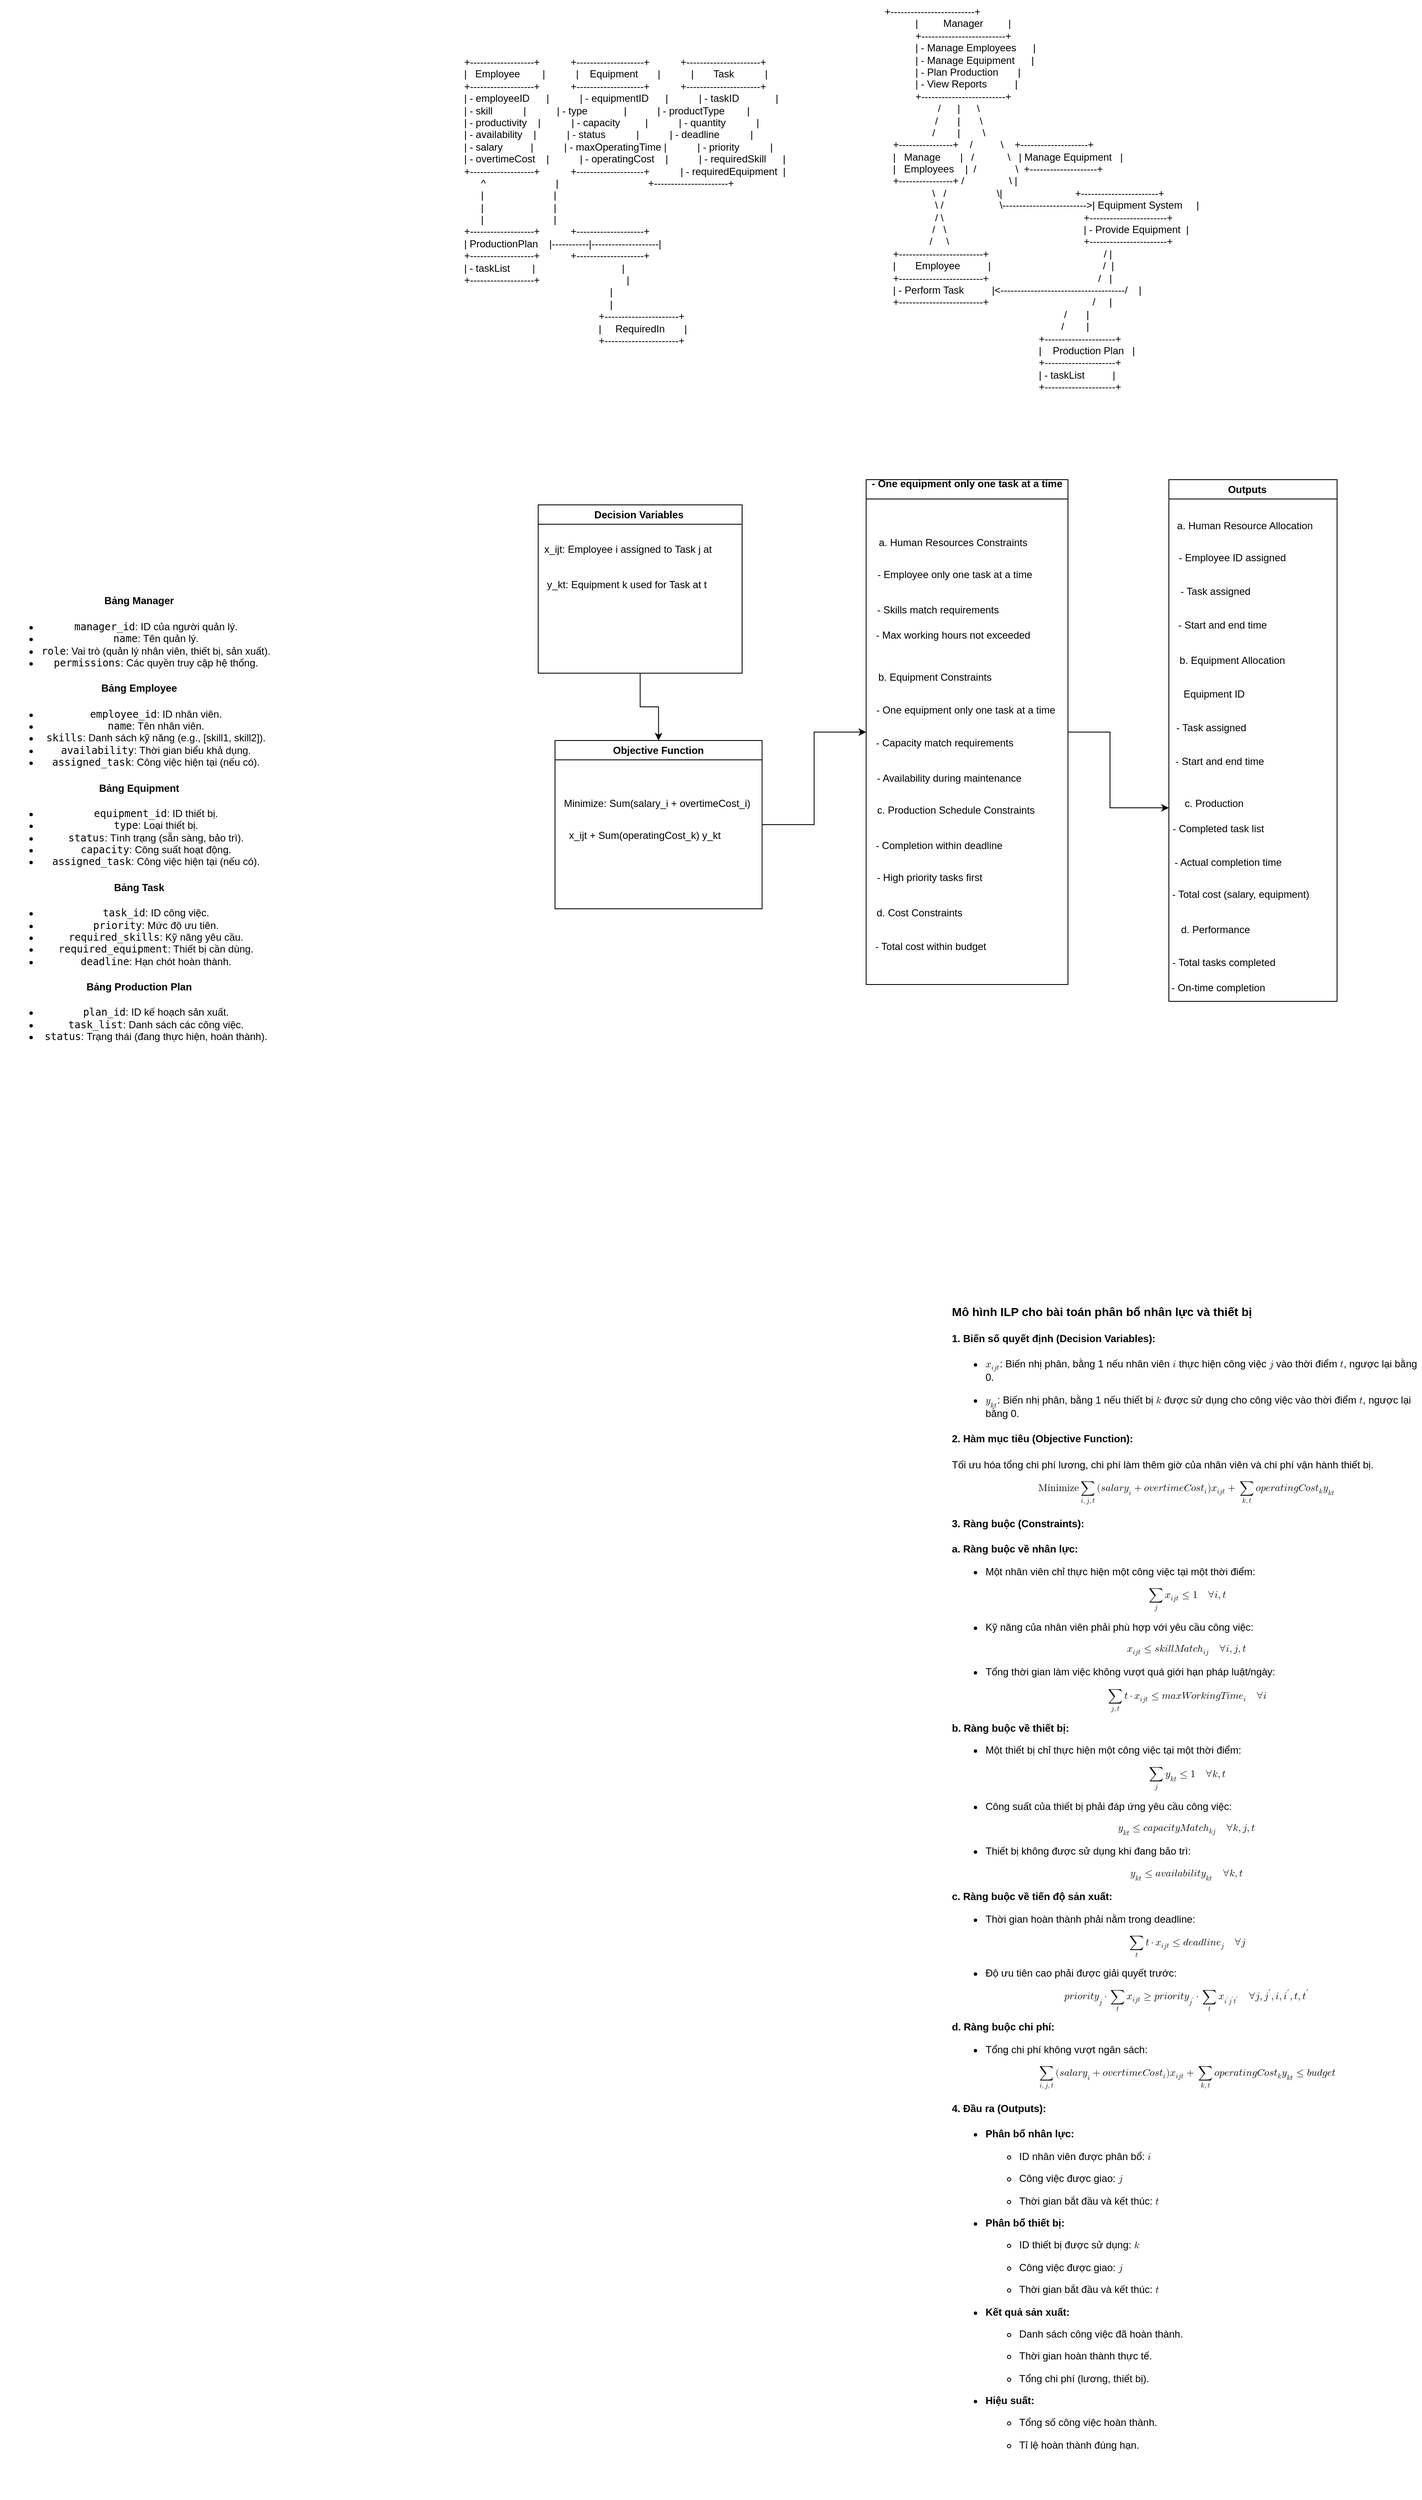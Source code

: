 <mxfile version="26.0.2">
  <diagram name="Trang-1" id="jA_AXnLiRbzz0pm_46H4">
    <mxGraphModel dx="2139" dy="618" grid="0" gridSize="10" guides="1" tooltips="1" connect="1" arrows="1" fold="1" page="0" pageScale="1" pageWidth="827" pageHeight="1169" math="0" shadow="0">
      <root>
        <mxCell id="0" />
        <mxCell id="1" parent="0" />
        <mxCell id="JEEnimab8nkdfy5USxq2-3" value="+-------------------+           +--------------------+           +----------------------+&#xa;|   Employee        |           |    Equipment       |           |       Task           |&#xa;+-------------------+           +--------------------+           +----------------------+&#xa;| - employeeID      |           | - equipmentID      |           | - taskID             |&#xa;| - skill           |           | - type             |           | - productType        |&#xa;| - productivity    |           | - capacity         |           | - quantity           |&#xa;| - availability    |           | - status           |           | - deadline           |&#xa;| - salary          |           | - maxOperatingTime |           | - priority           |&#xa;| - overtimeCost    |           | - operatingCost    |           | - requiredSkill      |&#xa;+-------------------+           +--------------------+           | - requiredEquipment  |&#xa;      ^                         |                                +----------------------+&#xa;      |                         |&#xa;      |                         |&#xa;      |                         |&#xa;+-------------------+           +--------------------+&#xa;| ProductionPlan    |-----------|--------------------|&#xa;+-------------------+           +--------------------+&#xa;| - taskList        |                               |&#xa;+-------------------+                               |&#xa;                                                    |&#xa;                                                    |&#xa;                                                +----------------------+&#xa;                                                |     RequiredIn       |&#xa;                                                +----------------------+" style="text;whiteSpace=wrap;" parent="1" vertex="1">
          <mxGeometry x="-80" y="90" width="700" height="470" as="geometry" />
        </mxCell>
        <mxCell id="JEEnimab8nkdfy5USxq2-4" value="+-------------------------+&#xa;           |         Manager         |&#xa;           +-------------------------+&#xa;           | - Manage Employees      |&#xa;           | - Manage Equipment      |&#xa;           | - Plan Production       |&#xa;           | - View Reports          |&#xa;           +-------------------------+&#xa;                   /      |      \&#xa;                  /       |       \&#xa;                 /        |        \&#xa;   +----------------+    /          \    +--------------------+&#xa;   |   Manage       |   /            \   | Manage Equipment   |&#xa;   |   Employees    |  /              \  +--------------------+&#xa;   +----------------+ /                \ |&#xa;                 \   /                  \|                          +-----------------------+&#xa;                  \ /                    \-------------------------&gt;| Equipment System     |&#xa;                  / \                                                  +-----------------------+&#xa;                 /   \                                                 | - Provide Equipment  |&#xa;                /     \                                                +-----------------------+&#xa;   +-------------------------+                                         / |&#xa;   |       Employee          |                                        /  |&#xa;   +-------------------------+                                       /   |&#xa;   | - Perform Task          |&lt;-------------------------------------/    |&#xa;   +-------------------------+                                     /     |&#xa;                                                                /       |&#xa;                                                               /        |&#xa;                                                       +---------------------+&#xa;                                                       |    Production Plan   |&#xa;                                                       +---------------------+&#xa;                                                       | - taskList          |&#xa;                                                       +---------------------+" style="text;whiteSpace=wrap;" parent="1" vertex="1">
          <mxGeometry x="420" y="30" width="410" height="480" as="geometry" />
        </mxCell>
        <mxCell id="CjVjsAyroETB7Jro9Hgo-1" value="&lt;h4&gt;&lt;strong&gt;&lt;br&gt;&lt;/strong&gt;&lt;/h4&gt;&lt;h4&gt;&lt;strong&gt;&lt;br&gt;&lt;/strong&gt;&lt;/h4&gt;&lt;h4&gt;&lt;strong&gt;&lt;br&gt;&lt;/strong&gt;&lt;/h4&gt;&lt;h4&gt;&lt;strong&gt;&lt;br&gt;&lt;/strong&gt;&lt;/h4&gt;&lt;h4&gt;&lt;strong&gt;&lt;br&gt;&lt;/strong&gt;&lt;/h4&gt;&lt;h4&gt;&lt;strong&gt;&lt;br&gt;&lt;/strong&gt;&lt;/h4&gt;&lt;h4&gt;&lt;strong&gt;Bảng Manager&lt;/strong&gt;&lt;/h4&gt;&lt;ul&gt;&lt;li&gt;&lt;code&gt;manager_id&lt;/code&gt;: ID của người quản lý.&lt;/li&gt;&lt;li&gt;&lt;code&gt;name&lt;/code&gt;: Tên quản lý.&lt;/li&gt;&lt;li&gt;&lt;code&gt;role&lt;/code&gt;: Vai trò (quản lý nhân viên, thiết bị, sản xuất).&lt;/li&gt;&lt;li&gt;&lt;code&gt;permissions&lt;/code&gt;: Các quyền truy cập hệ thống.&lt;/li&gt;&lt;/ul&gt;&lt;h4&gt;&lt;strong&gt;Bảng Employee&lt;/strong&gt;&lt;/h4&gt;&lt;ul&gt;&lt;li&gt;&lt;code&gt;employee_id&lt;/code&gt;: ID nhân viên.&lt;/li&gt;&lt;li&gt;&lt;code&gt;name&lt;/code&gt;: Tên nhân viên.&lt;/li&gt;&lt;li&gt;&lt;code&gt;skills&lt;/code&gt;: Danh sách kỹ năng (e.g., [skill1, skill2]).&lt;/li&gt;&lt;li&gt;&lt;code&gt;availability&lt;/code&gt;: Thời gian biểu khả dụng.&lt;/li&gt;&lt;li&gt;&lt;code&gt;assigned_task&lt;/code&gt;: Công việc hiện tại (nếu có).&lt;/li&gt;&lt;/ul&gt;&lt;h4&gt;&lt;strong&gt;Bảng Equipment&lt;/strong&gt;&lt;/h4&gt;&lt;ul&gt;&lt;li&gt;&lt;code&gt;equipment_id&lt;/code&gt;: ID thiết bị.&lt;/li&gt;&lt;li&gt;&lt;code&gt;type&lt;/code&gt;: Loại thiết bị.&lt;/li&gt;&lt;li&gt;&lt;code&gt;status&lt;/code&gt;: Tình trạng (sẵn sàng, bảo trì).&lt;/li&gt;&lt;li&gt;&lt;code&gt;capacity&lt;/code&gt;: Công suất hoạt động.&lt;/li&gt;&lt;li&gt;&lt;code&gt;assigned_task&lt;/code&gt;: Công việc hiện tại (nếu có).&lt;/li&gt;&lt;/ul&gt;&lt;h4&gt;&lt;strong&gt;Bảng Task&lt;/strong&gt;&lt;/h4&gt;&lt;ul&gt;&lt;li&gt;&lt;code&gt;task_id&lt;/code&gt;: ID công việc.&lt;/li&gt;&lt;li&gt;&lt;code&gt;priority&lt;/code&gt;: Mức độ ưu tiên.&lt;/li&gt;&lt;li&gt;&lt;code&gt;required_skills&lt;/code&gt;: Kỹ năng yêu cầu.&lt;/li&gt;&lt;li&gt;&lt;code&gt;required_equipment&lt;/code&gt;: Thiết bị cần dùng.&lt;/li&gt;&lt;li&gt;&lt;code&gt;deadline&lt;/code&gt;: Hạn chót hoàn thành.&lt;/li&gt;&lt;/ul&gt;&lt;h4&gt;&lt;strong&gt;Bảng Production Plan&lt;/strong&gt;&lt;/h4&gt;&lt;ul&gt;&lt;li&gt;&lt;code&gt;plan_id&lt;/code&gt;: ID kế hoạch sản xuất.&lt;/li&gt;&lt;li&gt;&lt;code&gt;task_list&lt;/code&gt;: Danh sách các công việc.&lt;/li&gt;&lt;li&gt;&lt;code&gt;status&lt;/code&gt;: Trạng thái (đang thực hiện, hoàn thành).&lt;/li&gt;&lt;/ul&gt;" style="text;html=1;align=center;verticalAlign=middle;resizable=0;points=[];autosize=1;strokeColor=none;fillColor=none;" parent="1" vertex="1">
          <mxGeometry x="-630" y="530" width="330" height="760" as="geometry" />
        </mxCell>
        <UserObject label="&lt;h3&gt;Mô hình ILP cho bài toán phân bổ nhân lực và thiết bị&lt;/h3&gt;&lt;h4&gt;1. Biến số quyết định (Decision Variables):&lt;/h4&gt;&lt;ul&gt;&lt;li&gt;&lt;p&gt;&lt;span&gt;&lt;span&gt;&lt;span&gt;&lt;math xmlns=&quot;http://www.w3.org/1998/Math/MathML&quot;&gt;&lt;mrow&gt;&lt;msub&gt;&lt;mi&gt;x&lt;/mi&gt;&lt;mrow&gt;&lt;mi&gt;i&lt;/mi&gt;&lt;mi&gt;j&lt;/mi&gt;&lt;mi&gt;t&lt;/mi&gt;&lt;/mrow&gt;&lt;/msub&gt;&lt;/mrow&gt;x_{ijt}&lt;/math&gt;&lt;/span&gt;&lt;/span&gt;: Biến nhị phân, bằng 1 nếu nhân viên &lt;span&gt;&lt;span&gt;&lt;math xmlns=&quot;http://www.w3.org/1998/Math/MathML&quot;&gt;&lt;mrow&gt;&lt;mi&gt;i&lt;/mi&gt;&lt;/mrow&gt;i&lt;/math&gt;&lt;/span&gt;&lt;/span&gt; thực hiện công việc &lt;span&gt;&lt;span&gt;&lt;math xmlns=&quot;http://www.w3.org/1998/Math/MathML&quot;&gt;&lt;mrow&gt;&lt;mi&gt;j&lt;/mi&gt;&lt;/mrow&gt;j&lt;/math&gt;&lt;/span&gt;&lt;/span&gt; vào thời điểm &lt;span&gt;&lt;span&gt;&lt;math xmlns=&quot;http://www.w3.org/1998/Math/MathML&quot;&gt;&lt;mrow&gt;&lt;mi&gt;t&lt;/mi&gt;&lt;/mrow&gt;t&lt;/math&gt;&lt;/span&gt;&lt;/span&gt;, ngược lại bằng 0.&lt;/span&gt;&lt;/p&gt;&lt;/li&gt;&lt;li&gt;&lt;p&gt;&lt;span&gt;&lt;span&gt;&lt;span&gt;&lt;math xmlns=&quot;http://www.w3.org/1998/Math/MathML&quot;&gt;&lt;mrow&gt;&lt;msub&gt;&lt;mi&gt;y&lt;/mi&gt;&lt;mrow&gt;&lt;mi&gt;k&lt;/mi&gt;&lt;mi&gt;t&lt;/mi&gt;&lt;/mrow&gt;&lt;/msub&gt;&lt;/mrow&gt;y_{kt}&lt;/math&gt;&lt;/span&gt;&lt;/span&gt;: Biến nhị phân, bằng 1 nếu thiết bị &lt;span&gt;&lt;span&gt;&lt;math xmlns=&quot;http://www.w3.org/1998/Math/MathML&quot;&gt;&lt;mrow&gt;&lt;mi&gt;k&lt;/mi&gt;&lt;/mrow&gt;k&lt;/math&gt;&lt;/span&gt;&lt;/span&gt; được sử dụng cho công việc vào thời điểm &lt;span&gt;&lt;span&gt;&lt;math xmlns=&quot;http://www.w3.org/1998/Math/MathML&quot;&gt;&lt;mrow&gt;&lt;mi&gt;t&lt;/mi&gt;&lt;/mrow&gt;t&lt;/math&gt;&lt;/span&gt;&lt;/span&gt;, ngược lại bằng 0.&lt;/span&gt;&lt;/p&gt;&lt;/li&gt;&lt;/ul&gt;&lt;h4&gt;2. Hàm mục tiêu (Objective Function):&lt;/h4&gt;&lt;p&gt;&lt;span&gt;Tối ưu hóa tổng chi phí lương, chi phí làm thêm giờ của nhân viên và chi phí vận hành thiết bị.&lt;/span&gt;&lt;/p&gt;&lt;div&gt;&lt;div&gt;&lt;span&gt;&lt;span&gt;&lt;math display=&quot;block&quot; xmlns=&quot;http://www.w3.org/1998/Math/MathML&quot;&gt;&lt;mrow&gt;&lt;mtext&gt;Minimize&lt;/mtext&gt;&lt;munder&gt;&lt;mo&gt;∑&lt;/mo&gt;&lt;mrow&gt;&lt;mi&gt;i&lt;/mi&gt;&lt;mo separator=&quot;true&quot;&gt;,&lt;/mo&gt;&lt;mi&gt;j&lt;/mi&gt;&lt;mo separator=&quot;true&quot;&gt;,&lt;/mo&gt;&lt;mi&gt;t&lt;/mi&gt;&lt;/mrow&gt;&lt;/munder&gt;&lt;mo stretchy=&quot;false&quot;&gt;(&lt;/mo&gt;&lt;mi&gt;s&lt;/mi&gt;&lt;mi&gt;a&lt;/mi&gt;&lt;mi&gt;l&lt;/mi&gt;&lt;mi&gt;a&lt;/mi&gt;&lt;mi&gt;r&lt;/mi&gt;&lt;msub&gt;&lt;mi&gt;y&lt;/mi&gt;&lt;mi&gt;i&lt;/mi&gt;&lt;/msub&gt;&lt;mo&gt;+&lt;/mo&gt;&lt;mi&gt;o&lt;/mi&gt;&lt;mi&gt;v&lt;/mi&gt;&lt;mi&gt;e&lt;/mi&gt;&lt;mi&gt;r&lt;/mi&gt;&lt;mi&gt;t&lt;/mi&gt;&lt;mi&gt;i&lt;/mi&gt;&lt;mi&gt;m&lt;/mi&gt;&lt;mi&gt;e&lt;/mi&gt;&lt;mi&gt;C&lt;/mi&gt;&lt;mi&gt;o&lt;/mi&gt;&lt;mi&gt;s&lt;/mi&gt;&lt;msub&gt;&lt;mi&gt;t&lt;/mi&gt;&lt;mi&gt;i&lt;/mi&gt;&lt;/msub&gt;&lt;mo stretchy=&quot;false&quot;&gt;)&lt;/mo&gt;&lt;msub&gt;&lt;mi&gt;x&lt;/mi&gt;&lt;mrow&gt;&lt;mi&gt;i&lt;/mi&gt;&lt;mi&gt;j&lt;/mi&gt;&lt;mi&gt;t&lt;/mi&gt;&lt;/mrow&gt;&lt;/msub&gt;&lt;mo&gt;+&lt;/mo&gt;&lt;munder&gt;&lt;mo&gt;∑&lt;/mo&gt;&lt;mrow&gt;&lt;mi&gt;k&lt;/mi&gt;&lt;mo separator=&quot;true&quot;&gt;,&lt;/mo&gt;&lt;mi&gt;t&lt;/mi&gt;&lt;/mrow&gt;&lt;/munder&gt;&lt;mi&gt;o&lt;/mi&gt;&lt;mi&gt;p&lt;/mi&gt;&lt;mi&gt;e&lt;/mi&gt;&lt;mi&gt;r&lt;/mi&gt;&lt;mi&gt;a&lt;/mi&gt;&lt;mi&gt;t&lt;/mi&gt;&lt;mi&gt;i&lt;/mi&gt;&lt;mi&gt;n&lt;/mi&gt;&lt;mi&gt;g&lt;/mi&gt;&lt;mi&gt;C&lt;/mi&gt;&lt;mi&gt;o&lt;/mi&gt;&lt;mi&gt;s&lt;/mi&gt;&lt;msub&gt;&lt;mi&gt;t&lt;/mi&gt;&lt;mi&gt;k&lt;/mi&gt;&lt;/msub&gt;&lt;msub&gt;&lt;mi&gt;y&lt;/mi&gt;&lt;mrow&gt;&lt;mi&gt;k&lt;/mi&gt;&lt;mi&gt;t&lt;/mi&gt;&lt;/mrow&gt;&lt;/msub&gt;&lt;/mrow&gt;\text{Minimize} \sum_{i,j,t} (salary_i + overtimeCost_i) x_{ijt} + \sum_{k,t} operatingCost_k y_{kt}&lt;/math&gt;&lt;/span&gt;&lt;/span&gt;&lt;/div&gt;&lt;/div&gt;&lt;h4&gt;3. Ràng buộc (Constraints):&lt;/h4&gt;&lt;p&gt;&lt;span&gt;&lt;strong&gt;a. Ràng buộc về nhân lực:&lt;/strong&gt;&lt;/span&gt;&lt;/p&gt;&lt;ul&gt;&lt;li&gt;&lt;p&gt;&lt;span&gt;Một nhân viên chỉ thực hiện một công việc tại một thời điểm:&lt;/span&gt;&lt;/p&gt;&lt;/li&gt;&lt;/ul&gt;&lt;div&gt;&lt;div&gt;&lt;span&gt;&lt;span&gt;&lt;math display=&quot;block&quot; xmlns=&quot;http://www.w3.org/1998/Math/MathML&quot;&gt;&lt;mrow&gt;&lt;munder&gt;&lt;mo&gt;∑&lt;/mo&gt;&lt;mi&gt;j&lt;/mi&gt;&lt;/munder&gt;&lt;msub&gt;&lt;mi&gt;x&lt;/mi&gt;&lt;mrow&gt;&lt;mi&gt;i&lt;/mi&gt;&lt;mi&gt;j&lt;/mi&gt;&lt;mi&gt;t&lt;/mi&gt;&lt;/mrow&gt;&lt;/msub&gt;&lt;mo&gt;≤&lt;/mo&gt;&lt;mn&gt;1&lt;/mn&gt;&lt;mspace width=&quot;1em&quot;&gt;&lt;/mspace&gt;&lt;mi mathvariant=&quot;normal&quot;&gt;∀&lt;/mi&gt;&lt;mi&gt;i&lt;/mi&gt;&lt;mo separator=&quot;true&quot;&gt;,&lt;/mo&gt;&lt;mi&gt;t&lt;/mi&gt;&lt;/mrow&gt;\sum_{j} x_{ijt} \leq 1 \quad \forall i, t&lt;/math&gt;&lt;/span&gt;&lt;/span&gt;&lt;/div&gt;&lt;/div&gt;&lt;ul&gt;&lt;li&gt;&lt;p&gt;&lt;span&gt;Kỹ năng của nhân viên phải phù hợp với yêu cầu công việc:&lt;/span&gt;&lt;/p&gt;&lt;/li&gt;&lt;/ul&gt;&lt;div&gt;&lt;div&gt;&lt;span&gt;&lt;span&gt;&lt;math display=&quot;block&quot; xmlns=&quot;http://www.w3.org/1998/Math/MathML&quot;&gt;&lt;mrow&gt;&lt;msub&gt;&lt;mi&gt;x&lt;/mi&gt;&lt;mrow&gt;&lt;mi&gt;i&lt;/mi&gt;&lt;mi&gt;j&lt;/mi&gt;&lt;mi&gt;t&lt;/mi&gt;&lt;/mrow&gt;&lt;/msub&gt;&lt;mo&gt;≤&lt;/mo&gt;&lt;mi&gt;s&lt;/mi&gt;&lt;mi&gt;k&lt;/mi&gt;&lt;mi&gt;i&lt;/mi&gt;&lt;mi&gt;l&lt;/mi&gt;&lt;mi&gt;l&lt;/mi&gt;&lt;mi&gt;M&lt;/mi&gt;&lt;mi&gt;a&lt;/mi&gt;&lt;mi&gt;t&lt;/mi&gt;&lt;mi&gt;c&lt;/mi&gt;&lt;msub&gt;&lt;mi&gt;h&lt;/mi&gt;&lt;mrow&gt;&lt;mi&gt;i&lt;/mi&gt;&lt;mi&gt;j&lt;/mi&gt;&lt;/mrow&gt;&lt;/msub&gt;&lt;mspace width=&quot;1em&quot;&gt;&lt;/mspace&gt;&lt;mi mathvariant=&quot;normal&quot;&gt;∀&lt;/mi&gt;&lt;mi&gt;i&lt;/mi&gt;&lt;mo separator=&quot;true&quot;&gt;,&lt;/mo&gt;&lt;mi&gt;j&lt;/mi&gt;&lt;mo separator=&quot;true&quot;&gt;,&lt;/mo&gt;&lt;mi&gt;t&lt;/mi&gt;&lt;/mrow&gt;x_{ijt} \leq skillMatch_{ij} \quad \forall i, j, t&lt;/math&gt;&lt;/span&gt;&lt;/span&gt;&lt;/div&gt;&lt;/div&gt;&lt;ul&gt;&lt;li&gt;&lt;p&gt;&lt;span&gt;Tổng thời gian làm việc không vượt quá giới hạn pháp luật/ngày:&lt;/span&gt;&lt;/p&gt;&lt;/li&gt;&lt;/ul&gt;&lt;div&gt;&lt;div&gt;&lt;span&gt;&lt;span&gt;&lt;math display=&quot;block&quot; xmlns=&quot;http://www.w3.org/1998/Math/MathML&quot;&gt;&lt;mrow&gt;&lt;munder&gt;&lt;mo&gt;∑&lt;/mo&gt;&lt;mrow&gt;&lt;mi&gt;j&lt;/mi&gt;&lt;mo separator=&quot;true&quot;&gt;,&lt;/mo&gt;&lt;mi&gt;t&lt;/mi&gt;&lt;/mrow&gt;&lt;/munder&gt;&lt;mi&gt;t&lt;/mi&gt;&lt;mo&gt;⋅&lt;/mo&gt;&lt;msub&gt;&lt;mi&gt;x&lt;/mi&gt;&lt;mrow&gt;&lt;mi&gt;i&lt;/mi&gt;&lt;mi&gt;j&lt;/mi&gt;&lt;mi&gt;t&lt;/mi&gt;&lt;/mrow&gt;&lt;/msub&gt;&lt;mo&gt;≤&lt;/mo&gt;&lt;mi&gt;m&lt;/mi&gt;&lt;mi&gt;a&lt;/mi&gt;&lt;mi&gt;x&lt;/mi&gt;&lt;mi&gt;W&lt;/mi&gt;&lt;mi&gt;o&lt;/mi&gt;&lt;mi&gt;r&lt;/mi&gt;&lt;mi&gt;k&lt;/mi&gt;&lt;mi&gt;i&lt;/mi&gt;&lt;mi&gt;n&lt;/mi&gt;&lt;mi&gt;g&lt;/mi&gt;&lt;mi&gt;T&lt;/mi&gt;&lt;mi&gt;i&lt;/mi&gt;&lt;mi&gt;m&lt;/mi&gt;&lt;msub&gt;&lt;mi&gt;e&lt;/mi&gt;&lt;mi&gt;i&lt;/mi&gt;&lt;/msub&gt;&lt;mspace width=&quot;1em&quot;&gt;&lt;/mspace&gt;&lt;mi mathvariant=&quot;normal&quot;&gt;∀&lt;/mi&gt;&lt;mi&gt;i&lt;/mi&gt;&lt;/mrow&gt;\sum_{j,t} t \cdot x_{ijt} \leq maxWorkingTime_i \quad \forall i&lt;/math&gt;&lt;/span&gt;&lt;/span&gt;&lt;/div&gt;&lt;/div&gt;&lt;p&gt;&lt;span&gt;&lt;strong&gt;b. Ràng buộc về thiết bị:&lt;/strong&gt;&lt;/span&gt;&lt;/p&gt;&lt;ul&gt;&lt;li&gt;&lt;p&gt;&lt;span&gt;Một thiết bị chỉ thực hiện một công việc tại một thời điểm:&lt;/span&gt;&lt;/p&gt;&lt;/li&gt;&lt;/ul&gt;&lt;div&gt;&lt;div&gt;&lt;span&gt;&lt;span&gt;&lt;math display=&quot;block&quot; xmlns=&quot;http://www.w3.org/1998/Math/MathML&quot;&gt;&lt;mrow&gt;&lt;munder&gt;&lt;mo&gt;∑&lt;/mo&gt;&lt;mi&gt;j&lt;/mi&gt;&lt;/munder&gt;&lt;msub&gt;&lt;mi&gt;y&lt;/mi&gt;&lt;mrow&gt;&lt;mi&gt;k&lt;/mi&gt;&lt;mi&gt;t&lt;/mi&gt;&lt;/mrow&gt;&lt;/msub&gt;&lt;mo&gt;≤&lt;/mo&gt;&lt;mn&gt;1&lt;/mn&gt;&lt;mspace width=&quot;1em&quot;&gt;&lt;/mspace&gt;&lt;mi mathvariant=&quot;normal&quot;&gt;∀&lt;/mi&gt;&lt;mi&gt;k&lt;/mi&gt;&lt;mo separator=&quot;true&quot;&gt;,&lt;/mo&gt;&lt;mi&gt;t&lt;/mi&gt;&lt;/mrow&gt;\sum_{j} y_{kt} \leq 1 \quad \forall k, t&lt;/math&gt;&lt;/span&gt;&lt;/span&gt;&lt;/div&gt;&lt;/div&gt;&lt;ul&gt;&lt;li&gt;&lt;p&gt;&lt;span&gt;Công suất của thiết bị phải đáp ứng yêu cầu công việc:&lt;/span&gt;&lt;/p&gt;&lt;/li&gt;&lt;/ul&gt;&lt;div&gt;&lt;div&gt;&lt;span&gt;&lt;span&gt;&lt;math display=&quot;block&quot; xmlns=&quot;http://www.w3.org/1998/Math/MathML&quot;&gt;&lt;mrow&gt;&lt;msub&gt;&lt;mi&gt;y&lt;/mi&gt;&lt;mrow&gt;&lt;mi&gt;k&lt;/mi&gt;&lt;mi&gt;t&lt;/mi&gt;&lt;/mrow&gt;&lt;/msub&gt;&lt;mo&gt;≤&lt;/mo&gt;&lt;mi&gt;c&lt;/mi&gt;&lt;mi&gt;a&lt;/mi&gt;&lt;mi&gt;p&lt;/mi&gt;&lt;mi&gt;a&lt;/mi&gt;&lt;mi&gt;c&lt;/mi&gt;&lt;mi&gt;i&lt;/mi&gt;&lt;mi&gt;t&lt;/mi&gt;&lt;mi&gt;y&lt;/mi&gt;&lt;mi&gt;M&lt;/mi&gt;&lt;mi&gt;a&lt;/mi&gt;&lt;mi&gt;t&lt;/mi&gt;&lt;mi&gt;c&lt;/mi&gt;&lt;msub&gt;&lt;mi&gt;h&lt;/mi&gt;&lt;mrow&gt;&lt;mi&gt;k&lt;/mi&gt;&lt;mi&gt;j&lt;/mi&gt;&lt;/mrow&gt;&lt;/msub&gt;&lt;mspace width=&quot;1em&quot;&gt;&lt;/mspace&gt;&lt;mi mathvariant=&quot;normal&quot;&gt;∀&lt;/mi&gt;&lt;mi&gt;k&lt;/mi&gt;&lt;mo separator=&quot;true&quot;&gt;,&lt;/mo&gt;&lt;mi&gt;j&lt;/mi&gt;&lt;mo separator=&quot;true&quot;&gt;,&lt;/mo&gt;&lt;mi&gt;t&lt;/mi&gt;&lt;/mrow&gt;y_{kt} \leq capacityMatch_{kj} \quad \forall k, j, t&lt;/math&gt;&lt;/span&gt;&lt;/span&gt;&lt;/div&gt;&lt;/div&gt;&lt;ul&gt;&lt;li&gt;&lt;p&gt;&lt;span&gt;Thiết bị không được sử dụng khi đang bảo trì:&lt;/span&gt;&lt;/p&gt;&lt;/li&gt;&lt;/ul&gt;&lt;div&gt;&lt;div&gt;&lt;span&gt;&lt;span&gt;&lt;math display=&quot;block&quot; xmlns=&quot;http://www.w3.org/1998/Math/MathML&quot;&gt;&lt;mrow&gt;&lt;msub&gt;&lt;mi&gt;y&lt;/mi&gt;&lt;mrow&gt;&lt;mi&gt;k&lt;/mi&gt;&lt;mi&gt;t&lt;/mi&gt;&lt;/mrow&gt;&lt;/msub&gt;&lt;mo&gt;≤&lt;/mo&gt;&lt;mi&gt;a&lt;/mi&gt;&lt;mi&gt;v&lt;/mi&gt;&lt;mi&gt;a&lt;/mi&gt;&lt;mi&gt;i&lt;/mi&gt;&lt;mi&gt;l&lt;/mi&gt;&lt;mi&gt;a&lt;/mi&gt;&lt;mi&gt;b&lt;/mi&gt;&lt;mi&gt;i&lt;/mi&gt;&lt;mi&gt;l&lt;/mi&gt;&lt;mi&gt;i&lt;/mi&gt;&lt;mi&gt;t&lt;/mi&gt;&lt;msub&gt;&lt;mi&gt;y&lt;/mi&gt;&lt;mrow&gt;&lt;mi&gt;k&lt;/mi&gt;&lt;mi&gt;t&lt;/mi&gt;&lt;/mrow&gt;&lt;/msub&gt;&lt;mspace width=&quot;1em&quot;&gt;&lt;/mspace&gt;&lt;mi mathvariant=&quot;normal&quot;&gt;∀&lt;/mi&gt;&lt;mi&gt;k&lt;/mi&gt;&lt;mo separator=&quot;true&quot;&gt;,&lt;/mo&gt;&lt;mi&gt;t&lt;/mi&gt;&lt;/mrow&gt;y_{kt} \leq availability_{kt} \quad \forall k, t&lt;/math&gt;&lt;/span&gt;&lt;/span&gt;&lt;/div&gt;&lt;/div&gt;&lt;p&gt;&lt;span&gt;&lt;strong&gt;c. Ràng buộc về tiến độ sản xuất:&lt;/strong&gt;&lt;/span&gt;&lt;/p&gt;&lt;ul&gt;&lt;li&gt;&lt;p&gt;&lt;span&gt;Thời gian hoàn thành phải nằm trong deadline:&lt;/span&gt;&lt;/p&gt;&lt;/li&gt;&lt;/ul&gt;&lt;div&gt;&lt;div&gt;&lt;span&gt;&lt;span&gt;&lt;math display=&quot;block&quot; xmlns=&quot;http://www.w3.org/1998/Math/MathML&quot;&gt;&lt;mrow&gt;&lt;munder&gt;&lt;mo&gt;∑&lt;/mo&gt;&lt;mi&gt;t&lt;/mi&gt;&lt;/munder&gt;&lt;mi&gt;t&lt;/mi&gt;&lt;mo&gt;⋅&lt;/mo&gt;&lt;msub&gt;&lt;mi&gt;x&lt;/mi&gt;&lt;mrow&gt;&lt;mi&gt;i&lt;/mi&gt;&lt;mi&gt;j&lt;/mi&gt;&lt;mi&gt;t&lt;/mi&gt;&lt;/mrow&gt;&lt;/msub&gt;&lt;mo&gt;≤&lt;/mo&gt;&lt;mi&gt;d&lt;/mi&gt;&lt;mi&gt;e&lt;/mi&gt;&lt;mi&gt;a&lt;/mi&gt;&lt;mi&gt;d&lt;/mi&gt;&lt;mi&gt;l&lt;/mi&gt;&lt;mi&gt;i&lt;/mi&gt;&lt;mi&gt;n&lt;/mi&gt;&lt;msub&gt;&lt;mi&gt;e&lt;/mi&gt;&lt;mi&gt;j&lt;/mi&gt;&lt;/msub&gt;&lt;mspace width=&quot;1em&quot;&gt;&lt;/mspace&gt;&lt;mi mathvariant=&quot;normal&quot;&gt;∀&lt;/mi&gt;&lt;mi&gt;j&lt;/mi&gt;&lt;/mrow&gt;\sum_{t} t \cdot x_{ijt} \leq deadline_j \quad \forall j&lt;/math&gt;&lt;/span&gt;&lt;/span&gt;&lt;/div&gt;&lt;/div&gt;&lt;ul&gt;&lt;li&gt;&lt;p&gt;&lt;span&gt;Độ ưu tiên cao phải được giải quyết trước:&lt;/span&gt;&lt;/p&gt;&lt;/li&gt;&lt;/ul&gt;&lt;div&gt;&lt;div&gt;&lt;span&gt;&lt;span&gt;&lt;math display=&quot;block&quot; xmlns=&quot;http://www.w3.org/1998/Math/MathML&quot;&gt;&lt;mrow&gt;&lt;mi&gt;p&lt;/mi&gt;&lt;mi&gt;r&lt;/mi&gt;&lt;mi&gt;i&lt;/mi&gt;&lt;mi&gt;o&lt;/mi&gt;&lt;mi&gt;r&lt;/mi&gt;&lt;mi&gt;i&lt;/mi&gt;&lt;mi&gt;t&lt;/mi&gt;&lt;msub&gt;&lt;mi&gt;y&lt;/mi&gt;&lt;mi&gt;j&lt;/mi&gt;&lt;/msub&gt;&lt;mo&gt;⋅&lt;/mo&gt;&lt;munder&gt;&lt;mo&gt;∑&lt;/mo&gt;&lt;mi&gt;t&lt;/mi&gt;&lt;/munder&gt;&lt;msub&gt;&lt;mi&gt;x&lt;/mi&gt;&lt;mrow&gt;&lt;mi&gt;i&lt;/mi&gt;&lt;mi&gt;j&lt;/mi&gt;&lt;mi&gt;t&lt;/mi&gt;&lt;/mrow&gt;&lt;/msub&gt;&lt;mo&gt;≥&lt;/mo&gt;&lt;mi&gt;p&lt;/mi&gt;&lt;mi&gt;r&lt;/mi&gt;&lt;mi&gt;i&lt;/mi&gt;&lt;mi&gt;o&lt;/mi&gt;&lt;mi&gt;r&lt;/mi&gt;&lt;mi&gt;i&lt;/mi&gt;&lt;mi&gt;t&lt;/mi&gt;&lt;msub&gt;&lt;mi&gt;y&lt;/mi&gt;&lt;msup&gt;&lt;mi&gt;j&lt;/mi&gt;&lt;mo rspace=&quot;0em&quot; lspace=&quot;0em&quot; mathvariant=&quot;normal&quot;&gt;′&lt;/mo&gt;&lt;/msup&gt;&lt;/msub&gt;&lt;mo&gt;⋅&lt;/mo&gt;&lt;munder&gt;&lt;mo&gt;∑&lt;/mo&gt;&lt;mi&gt;t&lt;/mi&gt;&lt;/munder&gt;&lt;msub&gt;&lt;mi&gt;x&lt;/mi&gt;&lt;mrow&gt;&lt;msup&gt;&lt;mi&gt;i&lt;/mi&gt;&lt;mo rspace=&quot;0em&quot; lspace=&quot;0em&quot; mathvariant=&quot;normal&quot;&gt;′&lt;/mo&gt;&lt;/msup&gt;&lt;msup&gt;&lt;mi&gt;j&lt;/mi&gt;&lt;mo rspace=&quot;0em&quot; lspace=&quot;0em&quot; mathvariant=&quot;normal&quot;&gt;′&lt;/mo&gt;&lt;/msup&gt;&lt;msup&gt;&lt;mi&gt;t&lt;/mi&gt;&lt;mo rspace=&quot;0em&quot; lspace=&quot;0em&quot; mathvariant=&quot;normal&quot;&gt;′&lt;/mo&gt;&lt;/msup&gt;&lt;/mrow&gt;&lt;/msub&gt;&lt;mspace width=&quot;1em&quot;&gt;&lt;/mspace&gt;&lt;mi mathvariant=&quot;normal&quot;&gt;∀&lt;/mi&gt;&lt;mi&gt;j&lt;/mi&gt;&lt;mo separator=&quot;true&quot;&gt;,&lt;/mo&gt;&lt;msup&gt;&lt;mi&gt;j&lt;/mi&gt;&lt;mo rspace=&quot;0em&quot; lspace=&quot;0em&quot; mathvariant=&quot;normal&quot;&gt;′&lt;/mo&gt;&lt;/msup&gt;&lt;mo separator=&quot;true&quot;&gt;,&lt;/mo&gt;&lt;mi&gt;i&lt;/mi&gt;&lt;mo separator=&quot;true&quot;&gt;,&lt;/mo&gt;&lt;msup&gt;&lt;mi&gt;i&lt;/mi&gt;&lt;mo rspace=&quot;0em&quot; lspace=&quot;0em&quot; mathvariant=&quot;normal&quot;&gt;′&lt;/mo&gt;&lt;/msup&gt;&lt;mo separator=&quot;true&quot;&gt;,&lt;/mo&gt;&lt;mi&gt;t&lt;/mi&gt;&lt;mo separator=&quot;true&quot;&gt;,&lt;/mo&gt;&lt;msup&gt;&lt;mi&gt;t&lt;/mi&gt;&lt;mo rspace=&quot;0em&quot; lspace=&quot;0em&quot; mathvariant=&quot;normal&quot;&gt;′&lt;/mo&gt;&lt;/msup&gt;&lt;/mrow&gt;priority_j \cdot \sum_{t} x_{ijt} \geq priority_{j&#39;} \cdot \sum_{t} x_{i&#39;j&#39;t&#39;} \quad \forall j, j&#39;, i, i&#39;, t, t&#39;&lt;/math&gt;&lt;/span&gt;&lt;/span&gt;&lt;/div&gt;&lt;/div&gt;&lt;p&gt;&lt;span&gt;&lt;strong&gt;d. Ràng buộc chi phí:&lt;/strong&gt;&lt;/span&gt;&lt;/p&gt;&lt;ul&gt;&lt;li&gt;&lt;p&gt;&lt;span&gt;Tổng chi phí không vượt ngân sách:&lt;/span&gt;&lt;/p&gt;&lt;/li&gt;&lt;/ul&gt;&lt;div&gt;&lt;div&gt;&lt;span&gt;&lt;span&gt;&lt;math display=&quot;block&quot; xmlns=&quot;http://www.w3.org/1998/Math/MathML&quot;&gt;&lt;mrow&gt;&lt;munder&gt;&lt;mo&gt;∑&lt;/mo&gt;&lt;mrow&gt;&lt;mi&gt;i&lt;/mi&gt;&lt;mo separator=&quot;true&quot;&gt;,&lt;/mo&gt;&lt;mi&gt;j&lt;/mi&gt;&lt;mo separator=&quot;true&quot;&gt;,&lt;/mo&gt;&lt;mi&gt;t&lt;/mi&gt;&lt;/mrow&gt;&lt;/munder&gt;&lt;mo stretchy=&quot;false&quot;&gt;(&lt;/mo&gt;&lt;mi&gt;s&lt;/mi&gt;&lt;mi&gt;a&lt;/mi&gt;&lt;mi&gt;l&lt;/mi&gt;&lt;mi&gt;a&lt;/mi&gt;&lt;mi&gt;r&lt;/mi&gt;&lt;msub&gt;&lt;mi&gt;y&lt;/mi&gt;&lt;mi&gt;i&lt;/mi&gt;&lt;/msub&gt;&lt;mo&gt;+&lt;/mo&gt;&lt;mi&gt;o&lt;/mi&gt;&lt;mi&gt;v&lt;/mi&gt;&lt;mi&gt;e&lt;/mi&gt;&lt;mi&gt;r&lt;/mi&gt;&lt;mi&gt;t&lt;/mi&gt;&lt;mi&gt;i&lt;/mi&gt;&lt;mi&gt;m&lt;/mi&gt;&lt;mi&gt;e&lt;/mi&gt;&lt;mi&gt;C&lt;/mi&gt;&lt;mi&gt;o&lt;/mi&gt;&lt;mi&gt;s&lt;/mi&gt;&lt;msub&gt;&lt;mi&gt;t&lt;/mi&gt;&lt;mi&gt;i&lt;/mi&gt;&lt;/msub&gt;&lt;mo stretchy=&quot;false&quot;&gt;)&lt;/mo&gt;&lt;msub&gt;&lt;mi&gt;x&lt;/mi&gt;&lt;mrow&gt;&lt;mi&gt;i&lt;/mi&gt;&lt;mi&gt;j&lt;/mi&gt;&lt;mi&gt;t&lt;/mi&gt;&lt;/mrow&gt;&lt;/msub&gt;&lt;mo&gt;+&lt;/mo&gt;&lt;munder&gt;&lt;mo&gt;∑&lt;/mo&gt;&lt;mrow&gt;&lt;mi&gt;k&lt;/mi&gt;&lt;mo separator=&quot;true&quot;&gt;,&lt;/mo&gt;&lt;mi&gt;t&lt;/mi&gt;&lt;/mrow&gt;&lt;/munder&gt;&lt;mi&gt;o&lt;/mi&gt;&lt;mi&gt;p&lt;/mi&gt;&lt;mi&gt;e&lt;/mi&gt;&lt;mi&gt;r&lt;/mi&gt;&lt;mi&gt;a&lt;/mi&gt;&lt;mi&gt;t&lt;/mi&gt;&lt;mi&gt;i&lt;/mi&gt;&lt;mi&gt;n&lt;/mi&gt;&lt;mi&gt;g&lt;/mi&gt;&lt;mi&gt;C&lt;/mi&gt;&lt;mi&gt;o&lt;/mi&gt;&lt;mi&gt;s&lt;/mi&gt;&lt;msub&gt;&lt;mi&gt;t&lt;/mi&gt;&lt;mi&gt;k&lt;/mi&gt;&lt;/msub&gt;&lt;msub&gt;&lt;mi&gt;y&lt;/mi&gt;&lt;mrow&gt;&lt;mi&gt;k&lt;/mi&gt;&lt;mi&gt;t&lt;/mi&gt;&lt;/mrow&gt;&lt;/msub&gt;&lt;mo&gt;≤&lt;/mo&gt;&lt;mi&gt;b&lt;/mi&gt;&lt;mi&gt;u&lt;/mi&gt;&lt;mi&gt;d&lt;/mi&gt;&lt;mi&gt;g&lt;/mi&gt;&lt;mi&gt;e&lt;/mi&gt;&lt;mi&gt;t&lt;/mi&gt;&lt;/mrow&gt;\sum_{i,j,t} (salary_i + overtimeCost_i) x_{ijt} + \sum_{k,t} operatingCost_k y_{kt} \leq budget&lt;/math&gt;&lt;/span&gt;&lt;/span&gt;&lt;/div&gt;&lt;/div&gt;&lt;h4&gt;4. Đầu ra (Outputs):&lt;/h4&gt;&lt;ul&gt;&lt;li&gt;&lt;p&gt;&lt;span&gt;&lt;strong&gt;Phân bổ nhân lực:&lt;/strong&gt;&lt;/span&gt;&lt;/p&gt;&lt;ul&gt;&lt;li&gt;&lt;p&gt;&lt;span&gt;ID nhân viên được phân bổ: &lt;span&gt;&lt;span&gt;&lt;math xmlns=&quot;http://www.w3.org/1998/Math/MathML&quot;&gt;&lt;mrow&gt;&lt;mi&gt;i&lt;/mi&gt;&lt;/mrow&gt;i&lt;/math&gt;&lt;/span&gt;&lt;/span&gt;&lt;/span&gt;&lt;/p&gt;&lt;/li&gt;&lt;li&gt;&lt;p&gt;&lt;span&gt;Công việc được giao: &lt;span&gt;&lt;span&gt;&lt;math xmlns=&quot;http://www.w3.org/1998/Math/MathML&quot;&gt;&lt;mrow&gt;&lt;mi&gt;j&lt;/mi&gt;&lt;/mrow&gt;j&lt;/math&gt;&lt;/span&gt;&lt;/span&gt;&lt;/span&gt;&lt;/p&gt;&lt;/li&gt;&lt;li&gt;&lt;p&gt;&lt;span&gt;Thời gian bắt đầu và kết thúc: &lt;span&gt;&lt;span&gt;&lt;math xmlns=&quot;http://www.w3.org/1998/Math/MathML&quot;&gt;&lt;mrow&gt;&lt;mi&gt;t&lt;/mi&gt;&lt;/mrow&gt;t&lt;/math&gt;&lt;/span&gt;&lt;/span&gt;&lt;/span&gt;&lt;/p&gt;&lt;/li&gt;&lt;/ul&gt;&lt;/li&gt;&lt;li&gt;&lt;p&gt;&lt;span&gt;&lt;strong&gt;Phân bổ thiết bị:&lt;/strong&gt;&lt;/span&gt;&lt;/p&gt;&lt;ul&gt;&lt;li&gt;&lt;p&gt;&lt;span&gt;ID thiết bị được sử dụng: &lt;span&gt;&lt;span&gt;&lt;math xmlns=&quot;http://www.w3.org/1998/Math/MathML&quot;&gt;&lt;mrow&gt;&lt;mi&gt;k&lt;/mi&gt;&lt;/mrow&gt;k&lt;/math&gt;&lt;/span&gt;&lt;/span&gt;&lt;/span&gt;&lt;/p&gt;&lt;/li&gt;&lt;li&gt;&lt;p&gt;&lt;span&gt;Công việc được giao: &lt;span&gt;&lt;span&gt;&lt;math xmlns=&quot;http://www.w3.org/1998/Math/MathML&quot;&gt;&lt;mrow&gt;&lt;mi&gt;j&lt;/mi&gt;&lt;/mrow&gt;j&lt;/math&gt;&lt;/span&gt;&lt;/span&gt;&lt;/span&gt;&lt;/p&gt;&lt;/li&gt;&lt;li&gt;&lt;p&gt;&lt;span&gt;Thời gian bắt đầu và kết thúc: &lt;span&gt;&lt;span&gt;&lt;math xmlns=&quot;http://www.w3.org/1998/Math/MathML&quot;&gt;&lt;mrow&gt;&lt;mi&gt;t&lt;/mi&gt;&lt;/mrow&gt;t&lt;/math&gt;&lt;/span&gt;&lt;/span&gt;&lt;/span&gt;&lt;/p&gt;&lt;/li&gt;&lt;/ul&gt;&lt;/li&gt;&lt;li&gt;&lt;p&gt;&lt;span&gt;&lt;strong&gt;Kết quả sản xuất:&lt;/strong&gt;&lt;/span&gt;&lt;/p&gt;&lt;ul&gt;&lt;li&gt;&lt;p&gt;&lt;span&gt;Danh sách công việc đã hoàn thành.&lt;/span&gt;&lt;/p&gt;&lt;/li&gt;&lt;li&gt;&lt;p&gt;&lt;span&gt;Thời gian hoàn thành thực tế.&lt;/span&gt;&lt;/p&gt;&lt;/li&gt;&lt;li&gt;&lt;p&gt;&lt;span&gt;Tổng chi phí (lương, thiết bị).&lt;/span&gt;&lt;/p&gt;&lt;/li&gt;&lt;/ul&gt;&lt;/li&gt;&lt;li&gt;&lt;p&gt;&lt;span&gt;&lt;strong&gt;Hiệu suất:&lt;/strong&gt;&lt;/span&gt;&lt;/p&gt;&lt;ul&gt;&lt;li&gt;&lt;p&gt;&lt;span&gt;Tổng số công việc hoàn thành.&lt;/span&gt;&lt;/p&gt;&lt;/li&gt;&lt;li&gt;&lt;p&gt;&lt;span&gt;Tỉ lệ hoàn thành đúng hạn.&lt;/span&gt;&lt;/p&gt;&lt;/li&gt;&lt;/ul&gt;&lt;/li&gt;&lt;/ul&gt;" link="&lt;h3&gt;Mô hình ILP cho bài toán phân bổ nhân lực và thiết bị&lt;/h3&gt;&lt;h4&gt;1. Biến số quyết định (Decision Variables):&lt;/h4&gt;&lt;ul&gt;&lt;li&gt;&lt;p&gt;&lt;span&gt;&lt;span&gt;&lt;span&gt;&lt;math xmlns=&quot;http://www.w3.org/1998/Math/MathML&quot;&gt;&lt;mrow&gt;&lt;msub&gt;&lt;mi&gt;x&lt;/mi&gt;&lt;mrow&gt;&lt;mi&gt;i&lt;/mi&gt;&lt;mi&gt;j&lt;/mi&gt;&lt;mi&gt;t&lt;/mi&gt;&lt;/mrow&gt;&lt;/msub&gt;&lt;/mrow&gt;x_{ijt}&lt;/math&gt;&lt;/span&gt;&lt;/span&gt;: Biến nhị phân, bằng 1 nếu nhân viên &lt;span&gt;&lt;span&gt;&lt;math xmlns=&quot;http://www.w3.org/1998/Math/MathML&quot;&gt;&lt;mrow&gt;&lt;mi&gt;i&lt;/mi&gt;&lt;/mrow&gt;i&lt;/math&gt;&lt;/span&gt;&lt;/span&gt; thực hiện công việc &lt;span&gt;&lt;span&gt;&lt;math xmlns=&quot;http://www.w3.org/1998/Math/MathML&quot;&gt;&lt;mrow&gt;&lt;mi&gt;j&lt;/mi&gt;&lt;/mrow&gt;j&lt;/math&gt;&lt;/span&gt;&lt;/span&gt; vào thời điểm &lt;span&gt;&lt;span&gt;&lt;math xmlns=&quot;http://www.w3.org/1998/Math/MathML&quot;&gt;&lt;mrow&gt;&lt;mi&gt;t&lt;/mi&gt;&lt;/mrow&gt;t&lt;/math&gt;&lt;/span&gt;&lt;/span&gt;, ngược lại bằng 0.&lt;/span&gt;&lt;/p&gt;&lt;/li&gt;&lt;li&gt;&lt;p&gt;&lt;span&gt;&lt;span&gt;&lt;span&gt;&lt;math xmlns=&quot;http://www.w3.org/1998/Math/MathML&quot;&gt;&lt;mrow&gt;&lt;msub&gt;&lt;mi&gt;y&lt;/mi&gt;&lt;mrow&gt;&lt;mi&gt;k&lt;/mi&gt;&lt;mi&gt;t&lt;/mi&gt;&lt;/mrow&gt;&lt;/msub&gt;&lt;/mrow&gt;y_{kt}&lt;/math&gt;&lt;/span&gt;&lt;/span&gt;: Biến nhị phân, bằng 1 nếu thiết bị &lt;span&gt;&lt;span&gt;&lt;math xmlns=&quot;http://www.w3.org/1998/Math/MathML&quot;&gt;&lt;mrow&gt;&lt;mi&gt;k&lt;/mi&gt;&lt;/mrow&gt;k&lt;/math&gt;&lt;/span&gt;&lt;/span&gt; được sử dụng cho công việc vào thời điểm &lt;span&gt;&lt;span&gt;&lt;math xmlns=&quot;http://www.w3.org/1998/Math/MathML&quot;&gt;&lt;mrow&gt;&lt;mi&gt;t&lt;/mi&gt;&lt;/mrow&gt;t&lt;/math&gt;&lt;/span&gt;&lt;/span&gt;, ngược lại bằng 0.&lt;/span&gt;&lt;/p&gt;&lt;/li&gt;&lt;/ul&gt;&lt;h4&gt;2. Hàm mục tiêu (Objective Function):&lt;/h4&gt;&lt;p&gt;&lt;span&gt;Tối ưu hóa tổng chi phí lương, chi phí làm thêm giờ của nhân viên và chi phí vận hành thiết bị.&lt;/span&gt;&lt;/p&gt;&lt;div&gt;&lt;div&gt;&lt;span&gt;&lt;span&gt;&lt;math display=&quot;block&quot; xmlns=&quot;http://www.w3.org/1998/Math/MathML&quot;&gt;&lt;mrow&gt;&lt;mtext&gt;Minimize&lt;/mtext&gt;&lt;munder&gt;&lt;mo&gt;∑&lt;/mo&gt;&lt;mrow&gt;&lt;mi&gt;i&lt;/mi&gt;&lt;mo separator=&quot;true&quot;&gt;,&lt;/mo&gt;&lt;mi&gt;j&lt;/mi&gt;&lt;mo separator=&quot;true&quot;&gt;,&lt;/mo&gt;&lt;mi&gt;t&lt;/mi&gt;&lt;/mrow&gt;&lt;/munder&gt;&lt;mo stretchy=&quot;false&quot;&gt;(&lt;/mo&gt;&lt;mi&gt;s&lt;/mi&gt;&lt;mi&gt;a&lt;/mi&gt;&lt;mi&gt;l&lt;/mi&gt;&lt;mi&gt;a&lt;/mi&gt;&lt;mi&gt;r&lt;/mi&gt;&lt;msub&gt;&lt;mi&gt;y&lt;/mi&gt;&lt;mi&gt;i&lt;/mi&gt;&lt;/msub&gt;&lt;mo&gt;+&lt;/mo&gt;&lt;mi&gt;o&lt;/mi&gt;&lt;mi&gt;v&lt;/mi&gt;&lt;mi&gt;e&lt;/mi&gt;&lt;mi&gt;r&lt;/mi&gt;&lt;mi&gt;t&lt;/mi&gt;&lt;mi&gt;i&lt;/mi&gt;&lt;mi&gt;m&lt;/mi&gt;&lt;mi&gt;e&lt;/mi&gt;&lt;mi&gt;C&lt;/mi&gt;&lt;mi&gt;o&lt;/mi&gt;&lt;mi&gt;s&lt;/mi&gt;&lt;msub&gt;&lt;mi&gt;t&lt;/mi&gt;&lt;mi&gt;i&lt;/mi&gt;&lt;/msub&gt;&lt;mo stretchy=&quot;false&quot;&gt;)&lt;/mo&gt;&lt;msub&gt;&lt;mi&gt;x&lt;/mi&gt;&lt;mrow&gt;&lt;mi&gt;i&lt;/mi&gt;&lt;mi&gt;j&lt;/mi&gt;&lt;mi&gt;t&lt;/mi&gt;&lt;/mrow&gt;&lt;/msub&gt;&lt;mo&gt;+&lt;/mo&gt;&lt;munder&gt;&lt;mo&gt;∑&lt;/mo&gt;&lt;mrow&gt;&lt;mi&gt;k&lt;/mi&gt;&lt;mo separator=&quot;true&quot;&gt;,&lt;/mo&gt;&lt;mi&gt;t&lt;/mi&gt;&lt;/mrow&gt;&lt;/munder&gt;&lt;mi&gt;o&lt;/mi&gt;&lt;mi&gt;p&lt;/mi&gt;&lt;mi&gt;e&lt;/mi&gt;&lt;mi&gt;r&lt;/mi&gt;&lt;mi&gt;a&lt;/mi&gt;&lt;mi&gt;t&lt;/mi&gt;&lt;mi&gt;i&lt;/mi&gt;&lt;mi&gt;n&lt;/mi&gt;&lt;mi&gt;g&lt;/mi&gt;&lt;mi&gt;C&lt;/mi&gt;&lt;mi&gt;o&lt;/mi&gt;&lt;mi&gt;s&lt;/mi&gt;&lt;msub&gt;&lt;mi&gt;t&lt;/mi&gt;&lt;mi&gt;k&lt;/mi&gt;&lt;/msub&gt;&lt;msub&gt;&lt;mi&gt;y&lt;/mi&gt;&lt;mrow&gt;&lt;mi&gt;k&lt;/mi&gt;&lt;mi&gt;t&lt;/mi&gt;&lt;/mrow&gt;&lt;/msub&gt;&lt;/mrow&gt;\text{Minimize} \sum_{i,j,t} (salary_i + overtimeCost_i) x_{ijt} + \sum_{k,t} operatingCost_k y_{kt}&lt;/math&gt;&lt;/span&gt;&lt;/span&gt;&lt;/div&gt;&lt;/div&gt;&lt;h4&gt;3. Ràng buộc (Constraints):&lt;/h4&gt;&lt;p&gt;&lt;span&gt;&lt;strong&gt;a. Ràng buộc về nhân lực:&lt;/strong&gt;&lt;/span&gt;&lt;/p&gt;&lt;ul&gt;&lt;li&gt;&lt;p&gt;&lt;span&gt;Một nhân viên chỉ thực hiện một công việc tại một thời điểm:&lt;/span&gt;&lt;/p&gt;&lt;/li&gt;&lt;/ul&gt;&lt;div&gt;&lt;div&gt;&lt;span&gt;&lt;span&gt;&lt;math display=&quot;block&quot; xmlns=&quot;http://www.w3.org/1998/Math/MathML&quot;&gt;&lt;mrow&gt;&lt;munder&gt;&lt;mo&gt;∑&lt;/mo&gt;&lt;mi&gt;j&lt;/mi&gt;&lt;/munder&gt;&lt;msub&gt;&lt;mi&gt;x&lt;/mi&gt;&lt;mrow&gt;&lt;mi&gt;i&lt;/mi&gt;&lt;mi&gt;j&lt;/mi&gt;&lt;mi&gt;t&lt;/mi&gt;&lt;/mrow&gt;&lt;/msub&gt;&lt;mo&gt;≤&lt;/mo&gt;&lt;mn&gt;1&lt;/mn&gt;&lt;mspace width=&quot;1em&quot;&gt;&lt;/mspace&gt;&lt;mi mathvariant=&quot;normal&quot;&gt;∀&lt;/mi&gt;&lt;mi&gt;i&lt;/mi&gt;&lt;mo separator=&quot;true&quot;&gt;,&lt;/mo&gt;&lt;mi&gt;t&lt;/mi&gt;&lt;/mrow&gt;\sum_{j} x_{ijt} \leq 1 \quad \forall i, t&lt;/math&gt;&lt;/span&gt;&lt;/span&gt;&lt;/div&gt;&lt;/div&gt;&lt;ul&gt;&lt;li&gt;&lt;p&gt;&lt;span&gt;Kỹ năng của nhân viên phải phù hợp với yêu cầu công việc:&lt;/span&gt;&lt;/p&gt;&lt;/li&gt;&lt;/ul&gt;&lt;div&gt;&lt;div&gt;&lt;span&gt;&lt;span&gt;&lt;math display=&quot;block&quot; xmlns=&quot;http://www.w3.org/1998/Math/MathML&quot;&gt;&lt;mrow&gt;&lt;msub&gt;&lt;mi&gt;x&lt;/mi&gt;&lt;mrow&gt;&lt;mi&gt;i&lt;/mi&gt;&lt;mi&gt;j&lt;/mi&gt;&lt;mi&gt;t&lt;/mi&gt;&lt;/mrow&gt;&lt;/msub&gt;&lt;mo&gt;≤&lt;/mo&gt;&lt;mi&gt;s&lt;/mi&gt;&lt;mi&gt;k&lt;/mi&gt;&lt;mi&gt;i&lt;/mi&gt;&lt;mi&gt;l&lt;/mi&gt;&lt;mi&gt;l&lt;/mi&gt;&lt;mi&gt;M&lt;/mi&gt;&lt;mi&gt;a&lt;/mi&gt;&lt;mi&gt;t&lt;/mi&gt;&lt;mi&gt;c&lt;/mi&gt;&lt;msub&gt;&lt;mi&gt;h&lt;/mi&gt;&lt;mrow&gt;&lt;mi&gt;i&lt;/mi&gt;&lt;mi&gt;j&lt;/mi&gt;&lt;/mrow&gt;&lt;/msub&gt;&lt;mspace width=&quot;1em&quot;&gt;&lt;/mspace&gt;&lt;mi mathvariant=&quot;normal&quot;&gt;∀&lt;/mi&gt;&lt;mi&gt;i&lt;/mi&gt;&lt;mo separator=&quot;true&quot;&gt;,&lt;/mo&gt;&lt;mi&gt;j&lt;/mi&gt;&lt;mo separator=&quot;true&quot;&gt;,&lt;/mo&gt;&lt;mi&gt;t&lt;/mi&gt;&lt;/mrow&gt;x_{ijt} \leq skillMatch_{ij} \quad \forall i, j, t&lt;/math&gt;&lt;/span&gt;&lt;/span&gt;&lt;/div&gt;&lt;/div&gt;&lt;ul&gt;&lt;li&gt;&lt;p&gt;&lt;span&gt;Tổng thời gian làm việc không vượt quá giới hạn pháp luật/ngày:&lt;/span&gt;&lt;/p&gt;&lt;/li&gt;&lt;/ul&gt;&lt;div&gt;&lt;div&gt;&lt;span&gt;&lt;span&gt;&lt;math display=&quot;block&quot; xmlns=&quot;http://www.w3.org/1998/Math/MathML&quot;&gt;&lt;mrow&gt;&lt;munder&gt;&lt;mo&gt;∑&lt;/mo&gt;&lt;mrow&gt;&lt;mi&gt;j&lt;/mi&gt;&lt;mo separator=&quot;true&quot;&gt;,&lt;/mo&gt;&lt;mi&gt;t&lt;/mi&gt;&lt;/mrow&gt;&lt;/munder&gt;&lt;mi&gt;t&lt;/mi&gt;&lt;mo&gt;⋅&lt;/mo&gt;&lt;msub&gt;&lt;mi&gt;x&lt;/mi&gt;&lt;mrow&gt;&lt;mi&gt;i&lt;/mi&gt;&lt;mi&gt;j&lt;/mi&gt;&lt;mi&gt;t&lt;/mi&gt;&lt;/mrow&gt;&lt;/msub&gt;&lt;mo&gt;≤&lt;/mo&gt;&lt;mi&gt;m&lt;/mi&gt;&lt;mi&gt;a&lt;/mi&gt;&lt;mi&gt;x&lt;/mi&gt;&lt;mi&gt;W&lt;/mi&gt;&lt;mi&gt;o&lt;/mi&gt;&lt;mi&gt;r&lt;/mi&gt;&lt;mi&gt;k&lt;/mi&gt;&lt;mi&gt;i&lt;/mi&gt;&lt;mi&gt;n&lt;/mi&gt;&lt;mi&gt;g&lt;/mi&gt;&lt;mi&gt;T&lt;/mi&gt;&lt;mi&gt;i&lt;/mi&gt;&lt;mi&gt;m&lt;/mi&gt;&lt;msub&gt;&lt;mi&gt;e&lt;/mi&gt;&lt;mi&gt;i&lt;/mi&gt;&lt;/msub&gt;&lt;mspace width=&quot;1em&quot;&gt;&lt;/mspace&gt;&lt;mi mathvariant=&quot;normal&quot;&gt;∀&lt;/mi&gt;&lt;mi&gt;i&lt;/mi&gt;&lt;/mrow&gt;\sum_{j,t} t \cdot x_{ijt} \leq maxWorkingTime_i \quad \forall i&lt;/math&gt;&lt;/span&gt;&lt;/span&gt;&lt;/div&gt;&lt;/div&gt;&lt;p&gt;&lt;span&gt;&lt;strong&gt;b. Ràng buộc về thiết bị:&lt;/strong&gt;&lt;/span&gt;&lt;/p&gt;&lt;ul&gt;&lt;li&gt;&lt;p&gt;&lt;span&gt;Một thiết bị chỉ thực hiện một công việc tại một thời điểm:&lt;/span&gt;&lt;/p&gt;&lt;/li&gt;&lt;/ul&gt;&lt;div&gt;&lt;div&gt;&lt;span&gt;&lt;span&gt;&lt;math display=&quot;block&quot; xmlns=&quot;http://www.w3.org/1998/Math/MathML&quot;&gt;&lt;mrow&gt;&lt;munder&gt;&lt;mo&gt;∑&lt;/mo&gt;&lt;mi&gt;j&lt;/mi&gt;&lt;/munder&gt;&lt;msub&gt;&lt;mi&gt;y&lt;/mi&gt;&lt;mrow&gt;&lt;mi&gt;k&lt;/mi&gt;&lt;mi&gt;t&lt;/mi&gt;&lt;/mrow&gt;&lt;/msub&gt;&lt;mo&gt;≤&lt;/mo&gt;&lt;mn&gt;1&lt;/mn&gt;&lt;mspace width=&quot;1em&quot;&gt;&lt;/mspace&gt;&lt;mi mathvariant=&quot;normal&quot;&gt;∀&lt;/mi&gt;&lt;mi&gt;k&lt;/mi&gt;&lt;mo separator=&quot;true&quot;&gt;,&lt;/mo&gt;&lt;mi&gt;t&lt;/mi&gt;&lt;/mrow&gt;\sum_{j} y_{kt} \leq 1 \quad \forall k, t&lt;/math&gt;&lt;/span&gt;&lt;/span&gt;&lt;/div&gt;&lt;/div&gt;&lt;ul&gt;&lt;li&gt;&lt;p&gt;&lt;span&gt;Công suất của thiết bị phải đáp ứng yêu cầu công việc:&lt;/span&gt;&lt;/p&gt;&lt;/li&gt;&lt;/ul&gt;&lt;div&gt;&lt;div&gt;&lt;span&gt;&lt;span&gt;&lt;math display=&quot;block&quot; xmlns=&quot;http://www.w3.org/1998/Math/MathML&quot;&gt;&lt;mrow&gt;&lt;msub&gt;&lt;mi&gt;y&lt;/mi&gt;&lt;mrow&gt;&lt;mi&gt;k&lt;/mi&gt;&lt;mi&gt;t&lt;/mi&gt;&lt;/mrow&gt;&lt;/msub&gt;&lt;mo&gt;≤&lt;/mo&gt;&lt;mi&gt;c&lt;/mi&gt;&lt;mi&gt;a&lt;/mi&gt;&lt;mi&gt;p&lt;/mi&gt;&lt;mi&gt;a&lt;/mi&gt;&lt;mi&gt;c&lt;/mi&gt;&lt;mi&gt;i&lt;/mi&gt;&lt;mi&gt;t&lt;/mi&gt;&lt;mi&gt;y&lt;/mi&gt;&lt;mi&gt;M&lt;/mi&gt;&lt;mi&gt;a&lt;/mi&gt;&lt;mi&gt;t&lt;/mi&gt;&lt;mi&gt;c&lt;/mi&gt;&lt;msub&gt;&lt;mi&gt;h&lt;/mi&gt;&lt;mrow&gt;&lt;mi&gt;k&lt;/mi&gt;&lt;mi&gt;j&lt;/mi&gt;&lt;/mrow&gt;&lt;/msub&gt;&lt;mspace width=&quot;1em&quot;&gt;&lt;/mspace&gt;&lt;mi mathvariant=&quot;normal&quot;&gt;∀&lt;/mi&gt;&lt;mi&gt;k&lt;/mi&gt;&lt;mo separator=&quot;true&quot;&gt;,&lt;/mo&gt;&lt;mi&gt;j&lt;/mi&gt;&lt;mo separator=&quot;true&quot;&gt;,&lt;/mo&gt;&lt;mi&gt;t&lt;/mi&gt;&lt;/mrow&gt;y_{kt} \leq capacityMatch_{kj} \quad \forall k, j, t&lt;/math&gt;&lt;/span&gt;&lt;/span&gt;&lt;/div&gt;&lt;/div&gt;&lt;ul&gt;&lt;li&gt;&lt;p&gt;&lt;span&gt;Thiết bị không được sử dụng khi đang bảo trì:&lt;/span&gt;&lt;/p&gt;&lt;/li&gt;&lt;/ul&gt;&lt;div&gt;&lt;div&gt;&lt;span&gt;&lt;span&gt;&lt;math display=&quot;block&quot; xmlns=&quot;http://www.w3.org/1998/Math/MathML&quot;&gt;&lt;mrow&gt;&lt;msub&gt;&lt;mi&gt;y&lt;/mi&gt;&lt;mrow&gt;&lt;mi&gt;k&lt;/mi&gt;&lt;mi&gt;t&lt;/mi&gt;&lt;/mrow&gt;&lt;/msub&gt;&lt;mo&gt;≤&lt;/mo&gt;&lt;mi&gt;a&lt;/mi&gt;&lt;mi&gt;v&lt;/mi&gt;&lt;mi&gt;a&lt;/mi&gt;&lt;mi&gt;i&lt;/mi&gt;&lt;mi&gt;l&lt;/mi&gt;&lt;mi&gt;a&lt;/mi&gt;&lt;mi&gt;b&lt;/mi&gt;&lt;mi&gt;i&lt;/mi&gt;&lt;mi&gt;l&lt;/mi&gt;&lt;mi&gt;i&lt;/mi&gt;&lt;mi&gt;t&lt;/mi&gt;&lt;msub&gt;&lt;mi&gt;y&lt;/mi&gt;&lt;mrow&gt;&lt;mi&gt;k&lt;/mi&gt;&lt;mi&gt;t&lt;/mi&gt;&lt;/mrow&gt;&lt;/msub&gt;&lt;mspace width=&quot;1em&quot;&gt;&lt;/mspace&gt;&lt;mi mathvariant=&quot;normal&quot;&gt;∀&lt;/mi&gt;&lt;mi&gt;k&lt;/mi&gt;&lt;mo separator=&quot;true&quot;&gt;,&lt;/mo&gt;&lt;mi&gt;t&lt;/mi&gt;&lt;/mrow&gt;y_{kt} \leq availability_{kt} \quad \forall k, t&lt;/math&gt;&lt;/span&gt;&lt;/span&gt;&lt;/div&gt;&lt;/div&gt;&lt;p&gt;&lt;span&gt;&lt;strong&gt;c. Ràng buộc về tiến độ sản xuất:&lt;/strong&gt;&lt;/span&gt;&lt;/p&gt;&lt;ul&gt;&lt;li&gt;&lt;p&gt;&lt;span&gt;Thời gian hoàn thành phải nằm trong deadline:&lt;/span&gt;&lt;/p&gt;&lt;/li&gt;&lt;/ul&gt;&lt;div&gt;&lt;div&gt;&lt;span&gt;&lt;span&gt;&lt;math display=&quot;block&quot; xmlns=&quot;http://www.w3.org/1998/Math/MathML&quot;&gt;&lt;mrow&gt;&lt;munder&gt;&lt;mo&gt;∑&lt;/mo&gt;&lt;mi&gt;t&lt;/mi&gt;&lt;/munder&gt;&lt;mi&gt;t&lt;/mi&gt;&lt;mo&gt;⋅&lt;/mo&gt;&lt;msub&gt;&lt;mi&gt;x&lt;/mi&gt;&lt;mrow&gt;&lt;mi&gt;i&lt;/mi&gt;&lt;mi&gt;j&lt;/mi&gt;&lt;mi&gt;t&lt;/mi&gt;&lt;/mrow&gt;&lt;/msub&gt;&lt;mo&gt;≤&lt;/mo&gt;&lt;mi&gt;d&lt;/mi&gt;&lt;mi&gt;e&lt;/mi&gt;&lt;mi&gt;a&lt;/mi&gt;&lt;mi&gt;d&lt;/mi&gt;&lt;mi&gt;l&lt;/mi&gt;&lt;mi&gt;i&lt;/mi&gt;&lt;mi&gt;n&lt;/mi&gt;&lt;msub&gt;&lt;mi&gt;e&lt;/mi&gt;&lt;mi&gt;j&lt;/mi&gt;&lt;/msub&gt;&lt;mspace width=&quot;1em&quot;&gt;&lt;/mspace&gt;&lt;mi mathvariant=&quot;normal&quot;&gt;∀&lt;/mi&gt;&lt;mi&gt;j&lt;/mi&gt;&lt;/mrow&gt;\sum_{t} t \cdot x_{ijt} \leq deadline_j \quad \forall j&lt;/math&gt;&lt;/span&gt;&lt;/span&gt;&lt;/div&gt;&lt;/div&gt;&lt;ul&gt;&lt;li&gt;&lt;p&gt;&lt;span&gt;Độ ưu tiên cao phải được giải quyết trước:&lt;/span&gt;&lt;/p&gt;&lt;/li&gt;&lt;/ul&gt;&lt;div&gt;&lt;div&gt;&lt;span&gt;&lt;span&gt;&lt;math display=&quot;block&quot; xmlns=&quot;http://www.w3.org/1998/Math/MathML&quot;&gt;&lt;mrow&gt;&lt;mi&gt;p&lt;/mi&gt;&lt;mi&gt;r&lt;/mi&gt;&lt;mi&gt;i&lt;/mi&gt;&lt;mi&gt;o&lt;/mi&gt;&lt;mi&gt;r&lt;/mi&gt;&lt;mi&gt;i&lt;/mi&gt;&lt;mi&gt;t&lt;/mi&gt;&lt;msub&gt;&lt;mi&gt;y&lt;/mi&gt;&lt;mi&gt;j&lt;/mi&gt;&lt;/msub&gt;&lt;mo&gt;⋅&lt;/mo&gt;&lt;munder&gt;&lt;mo&gt;∑&lt;/mo&gt;&lt;mi&gt;t&lt;/mi&gt;&lt;/munder&gt;&lt;msub&gt;&lt;mi&gt;x&lt;/mi&gt;&lt;mrow&gt;&lt;mi&gt;i&lt;/mi&gt;&lt;mi&gt;j&lt;/mi&gt;&lt;mi&gt;t&lt;/mi&gt;&lt;/mrow&gt;&lt;/msub&gt;&lt;mo&gt;≥&lt;/mo&gt;&lt;mi&gt;p&lt;/mi&gt;&lt;mi&gt;r&lt;/mi&gt;&lt;mi&gt;i&lt;/mi&gt;&lt;mi&gt;o&lt;/mi&gt;&lt;mi&gt;r&lt;/mi&gt;&lt;mi&gt;i&lt;/mi&gt;&lt;mi&gt;t&lt;/mi&gt;&lt;msub&gt;&lt;mi&gt;y&lt;/mi&gt;&lt;msup&gt;&lt;mi&gt;j&lt;/mi&gt;&lt;mo rspace=&quot;0em&quot; lspace=&quot;0em&quot; mathvariant=&quot;normal&quot;&gt;′&lt;/mo&gt;&lt;/msup&gt;&lt;/msub&gt;&lt;mo&gt;⋅&lt;/mo&gt;&lt;munder&gt;&lt;mo&gt;∑&lt;/mo&gt;&lt;mi&gt;t&lt;/mi&gt;&lt;/munder&gt;&lt;msub&gt;&lt;mi&gt;x&lt;/mi&gt;&lt;mrow&gt;&lt;msup&gt;&lt;mi&gt;i&lt;/mi&gt;&lt;mo rspace=&quot;0em&quot; lspace=&quot;0em&quot; mathvariant=&quot;normal&quot;&gt;′&lt;/mo&gt;&lt;/msup&gt;&lt;msup&gt;&lt;mi&gt;j&lt;/mi&gt;&lt;mo rspace=&quot;0em&quot; lspace=&quot;0em&quot; mathvariant=&quot;normal&quot;&gt;′&lt;/mo&gt;&lt;/msup&gt;&lt;msup&gt;&lt;mi&gt;t&lt;/mi&gt;&lt;mo rspace=&quot;0em&quot; lspace=&quot;0em&quot; mathvariant=&quot;normal&quot;&gt;′&lt;/mo&gt;&lt;/msup&gt;&lt;/mrow&gt;&lt;/msub&gt;&lt;mspace width=&quot;1em&quot;&gt;&lt;/mspace&gt;&lt;mi mathvariant=&quot;normal&quot;&gt;∀&lt;/mi&gt;&lt;mi&gt;j&lt;/mi&gt;&lt;mo separator=&quot;true&quot;&gt;,&lt;/mo&gt;&lt;msup&gt;&lt;mi&gt;j&lt;/mi&gt;&lt;mo rspace=&quot;0em&quot; lspace=&quot;0em&quot; mathvariant=&quot;normal&quot;&gt;′&lt;/mo&gt;&lt;/msup&gt;&lt;mo separator=&quot;true&quot;&gt;,&lt;/mo&gt;&lt;mi&gt;i&lt;/mi&gt;&lt;mo separator=&quot;true&quot;&gt;,&lt;/mo&gt;&lt;msup&gt;&lt;mi&gt;i&lt;/mi&gt;&lt;mo rspace=&quot;0em&quot; lspace=&quot;0em&quot; mathvariant=&quot;normal&quot;&gt;′&lt;/mo&gt;&lt;/msup&gt;&lt;mo separator=&quot;true&quot;&gt;,&lt;/mo&gt;&lt;mi&gt;t&lt;/mi&gt;&lt;mo separator=&quot;true&quot;&gt;,&lt;/mo&gt;&lt;msup&gt;&lt;mi&gt;t&lt;/mi&gt;&lt;mo rspace=&quot;0em&quot; lspace=&quot;0em&quot; mathvariant=&quot;normal&quot;&gt;′&lt;/mo&gt;&lt;/msup&gt;&lt;/mrow&gt;priority_j \cdot \sum_{t} x_{ijt} \geq priority_{j&#39;} \cdot \sum_{t} x_{i&#39;j&#39;t&#39;} \quad \forall j, j&#39;, i, i&#39;, t, t&#39;&lt;/math&gt;&lt;/span&gt;&lt;/span&gt;&lt;/div&gt;&lt;/div&gt;&lt;p&gt;&lt;span&gt;&lt;strong&gt;d. Ràng buộc chi phí:&lt;/strong&gt;&lt;/span&gt;&lt;/p&gt;&lt;ul&gt;&lt;li&gt;&lt;p&gt;&lt;span&gt;Tổng chi phí không vượt ngân sách:&lt;/span&gt;&lt;/p&gt;&lt;/li&gt;&lt;/ul&gt;&lt;div&gt;&lt;div&gt;&lt;span&gt;&lt;span&gt;&lt;math display=&quot;block&quot; xmlns=&quot;http://www.w3.org/1998/Math/MathML&quot;&gt;&lt;mrow&gt;&lt;munder&gt;&lt;mo&gt;∑&lt;/mo&gt;&lt;mrow&gt;&lt;mi&gt;i&lt;/mi&gt;&lt;mo separator=&quot;true&quot;&gt;,&lt;/mo&gt;&lt;mi&gt;j&lt;/mi&gt;&lt;mo separator=&quot;true&quot;&gt;,&lt;/mo&gt;&lt;mi&gt;t&lt;/mi&gt;&lt;/mrow&gt;&lt;/munder&gt;&lt;mo stretchy=&quot;false&quot;&gt;(&lt;/mo&gt;&lt;mi&gt;s&lt;/mi&gt;&lt;mi&gt;a&lt;/mi&gt;&lt;mi&gt;l&lt;/mi&gt;&lt;mi&gt;a&lt;/mi&gt;&lt;mi&gt;r&lt;/mi&gt;&lt;msub&gt;&lt;mi&gt;y&lt;/mi&gt;&lt;mi&gt;i&lt;/mi&gt;&lt;/msub&gt;&lt;mo&gt;+&lt;/mo&gt;&lt;mi&gt;o&lt;/mi&gt;&lt;mi&gt;v&lt;/mi&gt;&lt;mi&gt;e&lt;/mi&gt;&lt;mi&gt;r&lt;/mi&gt;&lt;mi&gt;t&lt;/mi&gt;&lt;mi&gt;i&lt;/mi&gt;&lt;mi&gt;m&lt;/mi&gt;&lt;mi&gt;e&lt;/mi&gt;&lt;mi&gt;C&lt;/mi&gt;&lt;mi&gt;o&lt;/mi&gt;&lt;mi&gt;s&lt;/mi&gt;&lt;msub&gt;&lt;mi&gt;t&lt;/mi&gt;&lt;mi&gt;i&lt;/mi&gt;&lt;/msub&gt;&lt;mo stretchy=&quot;false&quot;&gt;)&lt;/mo&gt;&lt;msub&gt;&lt;mi&gt;x&lt;/mi&gt;&lt;mrow&gt;&lt;mi&gt;i&lt;/mi&gt;&lt;mi&gt;j&lt;/mi&gt;&lt;mi&gt;t&lt;/mi&gt;&lt;/mrow&gt;&lt;/msub&gt;&lt;mo&gt;+&lt;/mo&gt;&lt;munder&gt;&lt;mo&gt;∑&lt;/mo&gt;&lt;mrow&gt;&lt;mi&gt;k&lt;/mi&gt;&lt;mo separator=&quot;true&quot;&gt;,&lt;/mo&gt;&lt;mi&gt;t&lt;/mi&gt;&lt;/mrow&gt;&lt;/munder&gt;&lt;mi&gt;o&lt;/mi&gt;&lt;mi&gt;p&lt;/mi&gt;&lt;mi&gt;e&lt;/mi&gt;&lt;mi&gt;r&lt;/mi&gt;&lt;mi&gt;a&lt;/mi&gt;&lt;mi&gt;t&lt;/mi&gt;&lt;mi&gt;i&lt;/mi&gt;&lt;mi&gt;n&lt;/mi&gt;&lt;mi&gt;g&lt;/mi&gt;&lt;mi&gt;C&lt;/mi&gt;&lt;mi&gt;o&lt;/mi&gt;&lt;mi&gt;s&lt;/mi&gt;&lt;msub&gt;&lt;mi&gt;t&lt;/mi&gt;&lt;mi&gt;k&lt;/mi&gt;&lt;/msub&gt;&lt;msub&gt;&lt;mi&gt;y&lt;/mi&gt;&lt;mrow&gt;&lt;mi&gt;k&lt;/mi&gt;&lt;mi&gt;t&lt;/mi&gt;&lt;/mrow&gt;&lt;/msub&gt;&lt;mo&gt;≤&lt;/mo&gt;&lt;mi&gt;b&lt;/mi&gt;&lt;mi&gt;u&lt;/mi&gt;&lt;mi&gt;d&lt;/mi&gt;&lt;mi&gt;g&lt;/mi&gt;&lt;mi&gt;e&lt;/mi&gt;&lt;mi&gt;t&lt;/mi&gt;&lt;/mrow&gt;\sum_{i,j,t} (salary_i + overtimeCost_i) x_{ijt} + \sum_{k,t} operatingCost_k y_{kt} \leq budget&lt;/math&gt;&lt;/span&gt;&lt;/span&gt;&lt;/div&gt;&lt;/div&gt;&lt;h4&gt;4. Đầu ra (Outputs):&lt;/h4&gt;&lt;ul&gt;&lt;li&gt;&lt;p&gt;&lt;span&gt;&lt;strong&gt;Phân bổ nhân lực:&lt;/strong&gt;&lt;/span&gt;&lt;/p&gt;&lt;ul&gt;&lt;li&gt;&lt;p&gt;&lt;span&gt;ID nhân viên được phân bổ: &lt;span&gt;&lt;span&gt;&lt;math xmlns=&quot;http://www.w3.org/1998/Math/MathML&quot;&gt;&lt;mrow&gt;&lt;mi&gt;i&lt;/mi&gt;&lt;/mrow&gt;i&lt;/math&gt;&lt;/span&gt;&lt;/span&gt;&lt;/span&gt;&lt;/p&gt;&lt;/li&gt;&lt;li&gt;&lt;p&gt;&lt;span&gt;Công việc được giao: &lt;span&gt;&lt;span&gt;&lt;math xmlns=&quot;http://www.w3.org/1998/Math/MathML&quot;&gt;&lt;mrow&gt;&lt;mi&gt;j&lt;/mi&gt;&lt;/mrow&gt;j&lt;/math&gt;&lt;/span&gt;&lt;/span&gt;&lt;/span&gt;&lt;/p&gt;&lt;/li&gt;&lt;li&gt;&lt;p&gt;&lt;span&gt;Thời gian bắt đầu và kết thúc: &lt;span&gt;&lt;span&gt;&lt;math xmlns=&quot;http://www.w3.org/1998/Math/MathML&quot;&gt;&lt;mrow&gt;&lt;mi&gt;t&lt;/mi&gt;&lt;/mrow&gt;t&lt;/math&gt;&lt;/span&gt;&lt;/span&gt;&lt;/span&gt;&lt;/p&gt;&lt;/li&gt;&lt;/ul&gt;&lt;/li&gt;&lt;li&gt;&lt;p&gt;&lt;span&gt;&lt;strong&gt;Phân bổ thiết bị:&lt;/strong&gt;&lt;/span&gt;&lt;/p&gt;&lt;ul&gt;&lt;li&gt;&lt;p&gt;&lt;span&gt;ID thiết bị được sử dụng: &lt;span&gt;&lt;span&gt;&lt;math xmlns=&quot;http://www.w3.org/1998/Math/MathML&quot;&gt;&lt;mrow&gt;&lt;mi&gt;k&lt;/mi&gt;&lt;/mrow&gt;k&lt;/math&gt;&lt;/span&gt;&lt;/span&gt;&lt;/span&gt;&lt;/p&gt;&lt;/li&gt;&lt;li&gt;&lt;p&gt;&lt;span&gt;Công việc được giao: &lt;span&gt;&lt;span&gt;&lt;math xmlns=&quot;http://www.w3.org/1998/Math/MathML&quot;&gt;&lt;mrow&gt;&lt;mi&gt;j&lt;/mi&gt;&lt;/mrow&gt;j&lt;/math&gt;&lt;/span&gt;&lt;/span&gt;&lt;/span&gt;&lt;/p&gt;&lt;/li&gt;&lt;li&gt;&lt;p&gt;&lt;span&gt;Thời gian bắt đầu và kết thúc: &lt;span&gt;&lt;span&gt;&lt;math xmlns=&quot;http://www.w3.org/1998/Math/MathML&quot;&gt;&lt;mrow&gt;&lt;mi&gt;t&lt;/mi&gt;&lt;/mrow&gt;t&lt;/math&gt;&lt;/span&gt;&lt;/span&gt;&lt;/span&gt;&lt;/p&gt;&lt;/li&gt;&lt;/ul&gt;&lt;/li&gt;&lt;li&gt;&lt;p&gt;&lt;span&gt;&lt;strong&gt;Kết quả sản xuất:&lt;/strong&gt;&lt;/span&gt;&lt;/p&gt;&lt;ul&gt;&lt;li&gt;&lt;p&gt;&lt;span&gt;Danh sách công việc đã hoàn thành.&lt;/span&gt;&lt;/p&gt;&lt;/li&gt;&lt;li&gt;&lt;p&gt;&lt;span&gt;Thời gian hoàn thành thực tế.&lt;/span&gt;&lt;/p&gt;&lt;/li&gt;&lt;li&gt;&lt;p&gt;&lt;span&gt;Tổng chi phí (lương, thiết bị).&lt;/span&gt;&lt;/p&gt;&lt;/li&gt;&lt;/ul&gt;&lt;/li&gt;&lt;li&gt;&lt;p&gt;&lt;span&gt;&lt;strong&gt;Hiệu suất:&lt;/strong&gt;&lt;/span&gt;&lt;/p&gt;&lt;ul&gt;&lt;li&gt;&lt;p&gt;&lt;span&gt;Tổng số công việc hoàn thành.&lt;/span&gt;&lt;/p&gt;&lt;/li&gt;&lt;li&gt;&lt;p&gt;&lt;span&gt;Tỉ lệ hoàn thành đúng hạn.&lt;/span&gt;&lt;/p&gt;&lt;/li&gt;&lt;/ul&gt;&lt;/li&gt;&lt;/ul&gt;" id="CjVjsAyroETB7Jro9Hgo-25">
          <mxCell style="text;whiteSpace=wrap;html=1;" parent="1" vertex="1">
            <mxGeometry x="500" y="1560" width="560" height="1440" as="geometry" />
          </mxCell>
        </UserObject>
        <mxCell id="CjVjsAyroETB7Jro9Hgo-63" style="edgeStyle=orthogonalEdgeStyle;rounded=0;orthogonalLoop=1;jettySize=auto;html=1;exitX=0.5;exitY=1;exitDx=0;exitDy=0;entryX=0.5;entryY=0;entryDx=0;entryDy=0;" parent="1" source="CjVjsAyroETB7Jro9Hgo-27" target="CjVjsAyroETB7Jro9Hgo-30" edge="1">
          <mxGeometry relative="1" as="geometry">
            <mxPoint x="160" y="890" as="targetPoint" />
          </mxGeometry>
        </mxCell>
        <mxCell id="CjVjsAyroETB7Jro9Hgo-27" value="&lt;span&gt; &lt;/span&gt;&lt;span&gt;Decision &lt;/span&gt;&lt;span&gt;Variables&amp;nbsp;&lt;/span&gt;" style="swimlane;whiteSpace=wrap;html=1;" parent="1" vertex="1">
          <mxGeometry x="10" y="630" width="242.5" height="200" as="geometry" />
        </mxCell>
        <mxCell id="CjVjsAyroETB7Jro9Hgo-28" value="&lt;span&gt;x_ijt: &lt;/span&gt;&lt;span&gt;Employee &lt;/span&gt;&lt;span&gt;i &lt;/span&gt;&lt;span&gt;assigned &lt;/span&gt;&lt;span&gt;to &lt;/span&gt;&lt;span&gt;Task &lt;/span&gt;&lt;span&gt;j &lt;/span&gt;&lt;span&gt;at&amp;nbsp;&lt;/span&gt;" style="text;html=1;align=center;verticalAlign=middle;resizable=0;points=[];autosize=1;strokeColor=none;fillColor=none;" parent="CjVjsAyroETB7Jro9Hgo-27" vertex="1">
          <mxGeometry x="-7.5" y="38" width="230" height="30" as="geometry" />
        </mxCell>
        <mxCell id="CjVjsAyroETB7Jro9Hgo-29" value="&lt;span&gt;y_kt: &lt;/span&gt;&lt;span&gt;Equipment &lt;/span&gt;&lt;span&gt;k &lt;/span&gt;&lt;span&gt;used &lt;/span&gt;&lt;span&gt;for &lt;/span&gt;&lt;span&gt;Task &lt;/span&gt;&lt;span&gt;at &lt;/span&gt;&lt;span&gt;t&lt;/span&gt;" style="text;html=1;align=center;verticalAlign=middle;resizable=0;points=[];autosize=1;strokeColor=none;fillColor=none;" parent="CjVjsAyroETB7Jro9Hgo-27" vertex="1">
          <mxGeometry y="80" width="210" height="30" as="geometry" />
        </mxCell>
        <mxCell id="CjVjsAyroETB7Jro9Hgo-64" style="edgeStyle=orthogonalEdgeStyle;rounded=0;orthogonalLoop=1;jettySize=auto;html=1;exitX=1;exitY=0.5;exitDx=0;exitDy=0;" parent="1" source="CjVjsAyroETB7Jro9Hgo-30" target="CjVjsAyroETB7Jro9Hgo-33" edge="1">
          <mxGeometry relative="1" as="geometry" />
        </mxCell>
        <mxCell id="CjVjsAyroETB7Jro9Hgo-30" value="&lt;span&gt;Objective &lt;/span&gt;&lt;span&gt;Function&lt;/span&gt;" style="swimlane;whiteSpace=wrap;html=1;" parent="1" vertex="1">
          <mxGeometry x="30" y="910" width="246.25" height="200" as="geometry" />
        </mxCell>
        <mxCell id="CjVjsAyroETB7Jro9Hgo-31" value="&lt;span&gt;Minimize: &lt;/span&gt;&lt;span&gt;Sum(salary_i &lt;/span&gt;&lt;span&gt;+ &lt;/span&gt;&lt;span&gt;overtimeCost_i)&lt;/span&gt;" style="text;html=1;align=center;verticalAlign=middle;resizable=0;points=[];autosize=1;strokeColor=none;fillColor=none;" parent="CjVjsAyroETB7Jro9Hgo-30" vertex="1">
          <mxGeometry x="-3.75" y="60" width="250" height="30" as="geometry" />
        </mxCell>
        <mxCell id="CjVjsAyroETB7Jro9Hgo-32" value="&lt;span&gt;x_ijt &lt;/span&gt;&lt;span&gt;+ &lt;/span&gt;&lt;span&gt;Sum(operatingCost_k) &lt;/span&gt;&lt;span&gt;y_kt&amp;nbsp;&lt;/span&gt;" style="text;html=1;align=center;verticalAlign=middle;resizable=0;points=[];autosize=1;strokeColor=none;fillColor=none;" parent="CjVjsAyroETB7Jro9Hgo-30" vertex="1">
          <mxGeometry x="2.5" y="98" width="210" height="30" as="geometry" />
        </mxCell>
        <mxCell id="CjVjsAyroETB7Jro9Hgo-65" style="edgeStyle=orthogonalEdgeStyle;rounded=0;orthogonalLoop=1;jettySize=auto;html=1;exitX=1;exitY=0.5;exitDx=0;exitDy=0;" parent="1" source="CjVjsAyroETB7Jro9Hgo-33" target="CjVjsAyroETB7Jro9Hgo-47" edge="1">
          <mxGeometry relative="1" as="geometry">
            <Array as="points">
              <mxPoint x="690" y="900" />
              <mxPoint x="690" y="990" />
            </Array>
          </mxGeometry>
        </mxCell>
        <mxCell id="CjVjsAyroETB7Jro9Hgo-33" value="&#xa;&lt;span&gt;- &lt;/span&gt;&lt;span&gt;One &lt;/span&gt;&lt;span&gt;equipment &lt;/span&gt;&lt;span&gt;only &lt;/span&gt;&lt;span&gt;one &lt;/span&gt;&lt;span&gt;task &lt;/span&gt;&lt;span&gt;at &lt;/span&gt;&lt;span&gt;a &lt;/span&gt;&lt;span&gt;time&lt;/span&gt;&#xa;&#xa;" style="swimlane;whiteSpace=wrap;html=1;" parent="1" vertex="1">
          <mxGeometry x="400" y="600" width="240" height="600" as="geometry">
            <mxRectangle x="410" y="880" width="100" height="30" as="alternateBounds" />
          </mxGeometry>
        </mxCell>
        <mxCell id="CjVjsAyroETB7Jro9Hgo-34" value="&lt;span&gt;a. &lt;/span&gt;&lt;span&gt;Human &lt;/span&gt;&lt;span&gt;Resources &lt;/span&gt;&lt;span&gt;Constraints&lt;/span&gt;" style="text;html=1;align=center;verticalAlign=middle;resizable=0;points=[];autosize=1;strokeColor=none;fillColor=none;" parent="CjVjsAyroETB7Jro9Hgo-33" vertex="1">
          <mxGeometry x="3" y="60" width="200" height="30" as="geometry" />
        </mxCell>
        <mxCell id="CjVjsAyroETB7Jro9Hgo-35" value="&lt;span&gt;- &lt;/span&gt;&lt;span&gt;Employee &lt;/span&gt;&lt;span&gt;only &lt;/span&gt;&lt;span&gt;one &lt;/span&gt;&lt;span&gt;task &lt;/span&gt;&lt;span&gt;at &lt;/span&gt;&lt;span&gt;a &lt;/span&gt;&lt;span&gt;time&lt;/span&gt;" style="text;html=1;align=center;verticalAlign=middle;resizable=0;points=[];autosize=1;strokeColor=none;fillColor=none;" parent="CjVjsAyroETB7Jro9Hgo-33" vertex="1">
          <mxGeometry y="98" width="210" height="30" as="geometry" />
        </mxCell>
        <mxCell id="CjVjsAyroETB7Jro9Hgo-36" value="&lt;span&gt;- &lt;/span&gt;&lt;span&gt;Skills &lt;/span&gt;&lt;span&gt;match &lt;/span&gt;&lt;span&gt;requirements&lt;/span&gt;" style="text;html=1;align=center;verticalAlign=middle;resizable=0;points=[];autosize=1;strokeColor=none;fillColor=none;" parent="CjVjsAyroETB7Jro9Hgo-33" vertex="1">
          <mxGeometry y="140" width="170" height="30" as="geometry" />
        </mxCell>
        <mxCell id="CjVjsAyroETB7Jro9Hgo-37" value="&lt;span&gt;- &lt;/span&gt;&lt;span&gt;Max &lt;/span&gt;&lt;span&gt;working &lt;/span&gt;&lt;span&gt;hours &lt;/span&gt;&lt;span&gt;not &lt;/span&gt;&lt;span&gt;exceeded&lt;/span&gt;" style="text;html=1;align=center;verticalAlign=middle;resizable=0;points=[];autosize=1;strokeColor=none;fillColor=none;" parent="CjVjsAyroETB7Jro9Hgo-33" vertex="1">
          <mxGeometry x="-2" y="170" width="210" height="30" as="geometry" />
        </mxCell>
        <mxCell id="CjVjsAyroETB7Jro9Hgo-38" value="&lt;span&gt; &lt;/span&gt;&lt;span&gt;b. &lt;/span&gt;&lt;span&gt;Equipment &lt;/span&gt;&lt;span&gt;Constraints&amp;nbsp;&lt;/span&gt;" style="text;html=1;align=center;verticalAlign=middle;resizable=0;points=[];autosize=1;strokeColor=none;fillColor=none;" parent="CjVjsAyroETB7Jro9Hgo-33" vertex="1">
          <mxGeometry x="3" y="220" width="160" height="30" as="geometry" />
        </mxCell>
        <mxCell id="CjVjsAyroETB7Jro9Hgo-39" value="&lt;span&gt;- &lt;/span&gt;&lt;span&gt;One &lt;/span&gt;&lt;span&gt;equipment &lt;/span&gt;&lt;span&gt;only &lt;/span&gt;&lt;span&gt;one &lt;/span&gt;&lt;span&gt;task &lt;/span&gt;&lt;span&gt;at &lt;/span&gt;&lt;span&gt;a &lt;/span&gt;&lt;span&gt;time&lt;/span&gt;" style="text;html=1;align=center;verticalAlign=middle;resizable=0;points=[];autosize=1;strokeColor=none;fillColor=none;" parent="CjVjsAyroETB7Jro9Hgo-33" vertex="1">
          <mxGeometry x="-2" y="259" width="240" height="30" as="geometry" />
        </mxCell>
        <mxCell id="CjVjsAyroETB7Jro9Hgo-40" value="&lt;span&gt;- &lt;/span&gt;&lt;span&gt;Capacity &lt;/span&gt;&lt;span&gt;match &lt;/span&gt;&lt;span&gt;requirements&lt;/span&gt;" style="text;html=1;align=center;verticalAlign=middle;resizable=0;points=[];autosize=1;strokeColor=none;fillColor=none;" parent="CjVjsAyroETB7Jro9Hgo-33" vertex="1">
          <mxGeometry x="-2" y="298" width="190" height="30" as="geometry" />
        </mxCell>
        <mxCell id="CjVjsAyroETB7Jro9Hgo-41" value="&lt;span&gt;- &lt;/span&gt;&lt;span&gt;Availability &lt;/span&gt;&lt;span&gt;during &lt;/span&gt;&lt;span&gt;maintenance&amp;nbsp;&lt;/span&gt;" style="text;html=1;align=center;verticalAlign=middle;resizable=0;points=[];autosize=1;strokeColor=none;fillColor=none;" parent="CjVjsAyroETB7Jro9Hgo-33" vertex="1">
          <mxGeometry y="340" width="200" height="30" as="geometry" />
        </mxCell>
        <mxCell id="CjVjsAyroETB7Jro9Hgo-42" value="&lt;span&gt; &lt;/span&gt;&lt;span&gt;c. &lt;/span&gt;&lt;span&gt;Production &lt;/span&gt;&lt;span&gt;Schedule &lt;/span&gt;&lt;span&gt;Constraints&amp;nbsp;&lt;/span&gt;" style="text;html=1;align=center;verticalAlign=middle;resizable=0;points=[];autosize=1;strokeColor=none;fillColor=none;" parent="CjVjsAyroETB7Jro9Hgo-33" vertex="1">
          <mxGeometry x="3" y="378" width="210" height="30" as="geometry" />
        </mxCell>
        <mxCell id="CjVjsAyroETB7Jro9Hgo-43" value="&lt;span&gt;- &lt;/span&gt;&lt;span&gt;Completion &lt;/span&gt;&lt;span&gt;within &lt;/span&gt;&lt;span&gt;deadline&amp;nbsp;&lt;/span&gt;" style="text;html=1;align=center;verticalAlign=middle;resizable=0;points=[];autosize=1;strokeColor=none;fillColor=none;" parent="CjVjsAyroETB7Jro9Hgo-33" vertex="1">
          <mxGeometry x="-2" y="420" width="180" height="30" as="geometry" />
        </mxCell>
        <mxCell id="CjVjsAyroETB7Jro9Hgo-44" value="&lt;span&gt;- &lt;/span&gt;&lt;span&gt;High &lt;/span&gt;&lt;span&gt;priority &lt;/span&gt;&lt;span&gt;tasks &lt;/span&gt;&lt;span&gt;first&amp;nbsp; &amp;nbsp; &amp;nbsp; &amp;nbsp; &amp;nbsp; &amp;nbsp; &amp;nbsp; &amp;nbsp;&lt;/span&gt;" style="text;html=1;align=center;verticalAlign=middle;resizable=0;points=[];autosize=1;strokeColor=none;fillColor=none;" parent="CjVjsAyroETB7Jro9Hgo-33" vertex="1">
          <mxGeometry y="458" width="200" height="30" as="geometry" />
        </mxCell>
        <mxCell id="CjVjsAyroETB7Jro9Hgo-45" value="&lt;span&gt;d. &lt;/span&gt;&lt;span&gt;Cost &lt;/span&gt;&lt;span&gt;Constraints&lt;/span&gt;" style="text;html=1;align=center;verticalAlign=middle;resizable=0;points=[];autosize=1;strokeColor=none;fillColor=none;" parent="CjVjsAyroETB7Jro9Hgo-33" vertex="1">
          <mxGeometry x="-2" y="500" width="130" height="30" as="geometry" />
        </mxCell>
        <mxCell id="CjVjsAyroETB7Jro9Hgo-46" value="&lt;span&gt; &lt;/span&gt;&lt;span&gt;- &lt;/span&gt;&lt;span&gt;Total &lt;/span&gt;&lt;span&gt;cost &lt;/span&gt;&lt;span&gt;within &lt;/span&gt;&lt;span&gt;budget&amp;nbsp;&lt;/span&gt;" style="text;html=1;align=center;verticalAlign=middle;resizable=0;points=[];autosize=1;strokeColor=none;fillColor=none;" parent="CjVjsAyroETB7Jro9Hgo-33" vertex="1">
          <mxGeometry x="-2" y="540" width="160" height="30" as="geometry" />
        </mxCell>
        <mxCell id="CjVjsAyroETB7Jro9Hgo-47" value="&lt;span&gt;      &lt;/span&gt;&lt;span&gt;Outputs&amp;nbsp; &amp;nbsp;&amp;nbsp;&lt;/span&gt;" style="swimlane;whiteSpace=wrap;html=1;" parent="1" vertex="1">
          <mxGeometry x="760" y="600" width="200" height="620" as="geometry" />
        </mxCell>
        <mxCell id="CjVjsAyroETB7Jro9Hgo-48" value="&lt;span&gt;a. &lt;/span&gt;&lt;span&gt;Human &lt;/span&gt;&lt;span&gt;Resource &lt;/span&gt;&lt;span&gt;Allocation&lt;/span&gt;" style="text;html=1;align=center;verticalAlign=middle;resizable=0;points=[];autosize=1;strokeColor=none;fillColor=none;" parent="CjVjsAyroETB7Jro9Hgo-47" vertex="1">
          <mxGeometry y="40" width="180" height="30" as="geometry" />
        </mxCell>
        <mxCell id="CjVjsAyroETB7Jro9Hgo-49" value="&lt;span&gt;- &lt;/span&gt;&lt;span&gt;Employee &lt;/span&gt;&lt;span&gt;ID &lt;/span&gt;&lt;span&gt;assigned&lt;/span&gt;" style="text;html=1;align=center;verticalAlign=middle;resizable=0;points=[];autosize=1;strokeColor=none;fillColor=none;" parent="CjVjsAyroETB7Jro9Hgo-47" vertex="1">
          <mxGeometry y="78" width="150" height="30" as="geometry" />
        </mxCell>
        <mxCell id="CjVjsAyroETB7Jro9Hgo-50" value="&lt;span&gt;- &lt;/span&gt;&lt;span&gt;Task &lt;/span&gt;&lt;span&gt;assigned&lt;/span&gt;" style="text;html=1;align=center;verticalAlign=middle;resizable=0;points=[];autosize=1;strokeColor=none;fillColor=none;" parent="CjVjsAyroETB7Jro9Hgo-47" vertex="1">
          <mxGeometry y="118" width="110" height="30" as="geometry" />
        </mxCell>
        <mxCell id="CjVjsAyroETB7Jro9Hgo-51" value="&lt;span&gt;- &lt;/span&gt;&lt;span&gt;Start &lt;/span&gt;&lt;span&gt;and &lt;/span&gt;&lt;span&gt;end &lt;/span&gt;&lt;span&gt;time&amp;nbsp;&lt;/span&gt;" style="text;html=1;align=center;verticalAlign=middle;resizable=0;points=[];autosize=1;strokeColor=none;fillColor=none;" parent="CjVjsAyroETB7Jro9Hgo-47" vertex="1">
          <mxGeometry y="158" width="130" height="30" as="geometry" />
        </mxCell>
        <mxCell id="CjVjsAyroETB7Jro9Hgo-52" value="&lt;span&gt;b. &lt;/span&gt;&lt;span&gt;Equipment &lt;/span&gt;&lt;span&gt;Allocation&lt;/span&gt;" style="text;html=1;align=center;verticalAlign=middle;resizable=0;points=[];autosize=1;strokeColor=none;fillColor=none;" parent="CjVjsAyroETB7Jro9Hgo-47" vertex="1">
          <mxGeometry y="200" width="150" height="30" as="geometry" />
        </mxCell>
        <mxCell id="CjVjsAyroETB7Jro9Hgo-53" value="&lt;span&gt;Equipment &lt;/span&gt;&lt;span&gt;ID&amp;nbsp;&lt;/span&gt;&lt;span&gt;&lt;/span&gt;" style="text;html=1;align=center;verticalAlign=middle;resizable=0;points=[];autosize=1;strokeColor=none;fillColor=none;" parent="CjVjsAyroETB7Jro9Hgo-47" vertex="1">
          <mxGeometry x="5" y="240" width="100" height="30" as="geometry" />
        </mxCell>
        <mxCell id="CjVjsAyroETB7Jro9Hgo-54" value="&lt;span&gt; &lt;/span&gt;&lt;span&gt;- &lt;/span&gt;&lt;span&gt;Task &lt;/span&gt;&lt;span&gt;assigned&lt;/span&gt;" style="text;html=1;align=center;verticalAlign=middle;resizable=0;points=[];autosize=1;strokeColor=none;fillColor=none;" parent="CjVjsAyroETB7Jro9Hgo-47" vertex="1">
          <mxGeometry x="-5" y="280" width="110" height="30" as="geometry" />
        </mxCell>
        <mxCell id="CjVjsAyroETB7Jro9Hgo-55" value="&lt;span&gt;- &lt;/span&gt;&lt;span&gt;Start &lt;/span&gt;&lt;span&gt;and &lt;/span&gt;&lt;span&gt;end &lt;/span&gt;&lt;span&gt;time&lt;/span&gt;" style="text;html=1;align=center;verticalAlign=middle;resizable=0;points=[];autosize=1;strokeColor=none;fillColor=none;" parent="CjVjsAyroETB7Jro9Hgo-47" vertex="1">
          <mxGeometry x="-5" y="320" width="130" height="30" as="geometry" />
        </mxCell>
        <mxCell id="CjVjsAyroETB7Jro9Hgo-57" value="&lt;span&gt;- &lt;/span&gt;&lt;span&gt;Completed &lt;/span&gt;&lt;span&gt;task &lt;/span&gt;&lt;span&gt;list&amp;nbsp; &amp;nbsp; &amp;nbsp; &amp;nbsp;&lt;/span&gt;" style="text;html=1;align=center;verticalAlign=middle;resizable=0;points=[];autosize=1;strokeColor=none;fillColor=none;" parent="CjVjsAyroETB7Jro9Hgo-47" vertex="1">
          <mxGeometry x="-10" y="400" width="160" height="30" as="geometry" />
        </mxCell>
        <mxCell id="CjVjsAyroETB7Jro9Hgo-58" value="&lt;span&gt;- &lt;/span&gt;&lt;span&gt;Actual &lt;/span&gt;&lt;span&gt;completion &lt;/span&gt;&lt;span&gt;time&lt;/span&gt;" style="text;html=1;align=center;verticalAlign=middle;resizable=0;points=[];autosize=1;strokeColor=none;fillColor=none;" parent="CjVjsAyroETB7Jro9Hgo-47" vertex="1">
          <mxGeometry x="-5" y="440" width="150" height="30" as="geometry" />
        </mxCell>
        <mxCell id="CjVjsAyroETB7Jro9Hgo-59" value="&lt;span&gt;- &lt;/span&gt;&lt;span&gt;Total &lt;/span&gt;&lt;span&gt;cost &lt;/span&gt;&lt;span&gt;(salary, &lt;/span&gt;&lt;span&gt;equipment)&lt;/span&gt;" style="text;html=1;align=center;verticalAlign=middle;resizable=0;points=[];autosize=1;strokeColor=none;fillColor=none;" parent="CjVjsAyroETB7Jro9Hgo-47" vertex="1">
          <mxGeometry x="-10" y="478" width="190" height="30" as="geometry" />
        </mxCell>
        <mxCell id="CjVjsAyroETB7Jro9Hgo-60" value="&lt;span&gt;d. &lt;/span&gt;&lt;span&gt;Performance&lt;/span&gt;" style="text;html=1;align=center;verticalAlign=middle;resizable=0;points=[];autosize=1;strokeColor=none;fillColor=none;" parent="CjVjsAyroETB7Jro9Hgo-47" vertex="1">
          <mxGeometry y="520" width="110" height="30" as="geometry" />
        </mxCell>
        <mxCell id="CjVjsAyroETB7Jro9Hgo-61" value="&lt;span&gt;- &lt;/span&gt;&lt;span&gt;Total &lt;/span&gt;&lt;span&gt;tasks &lt;/span&gt;&lt;span&gt;completed&lt;/span&gt;" style="text;html=1;align=center;verticalAlign=middle;resizable=0;points=[];autosize=1;strokeColor=none;fillColor=none;" parent="CjVjsAyroETB7Jro9Hgo-47" vertex="1">
          <mxGeometry x="-10" y="559" width="150" height="30" as="geometry" />
        </mxCell>
        <mxCell id="CjVjsAyroETB7Jro9Hgo-62" value="&lt;span&gt;- &lt;/span&gt;&lt;span&gt;On-time &lt;/span&gt;&lt;span&gt;completion&amp;nbsp;&lt;/span&gt;" style="text;html=1;align=center;verticalAlign=middle;resizable=0;points=[];autosize=1;strokeColor=none;fillColor=none;" parent="CjVjsAyroETB7Jro9Hgo-47" vertex="1">
          <mxGeometry x="-10" y="589" width="140" height="30" as="geometry" />
        </mxCell>
        <mxCell id="CjVjsAyroETB7Jro9Hgo-56" value="&lt;span&gt;c. &lt;/span&gt;&lt;span&gt;Production&amp;nbsp;&lt;/span&gt;" style="text;html=1;align=center;verticalAlign=middle;resizable=0;points=[];autosize=1;strokeColor=none;fillColor=none;" parent="CjVjsAyroETB7Jro9Hgo-47" vertex="1">
          <mxGeometry x="5" y="370" width="100" height="30" as="geometry" />
        </mxCell>
      </root>
    </mxGraphModel>
  </diagram>
</mxfile>
